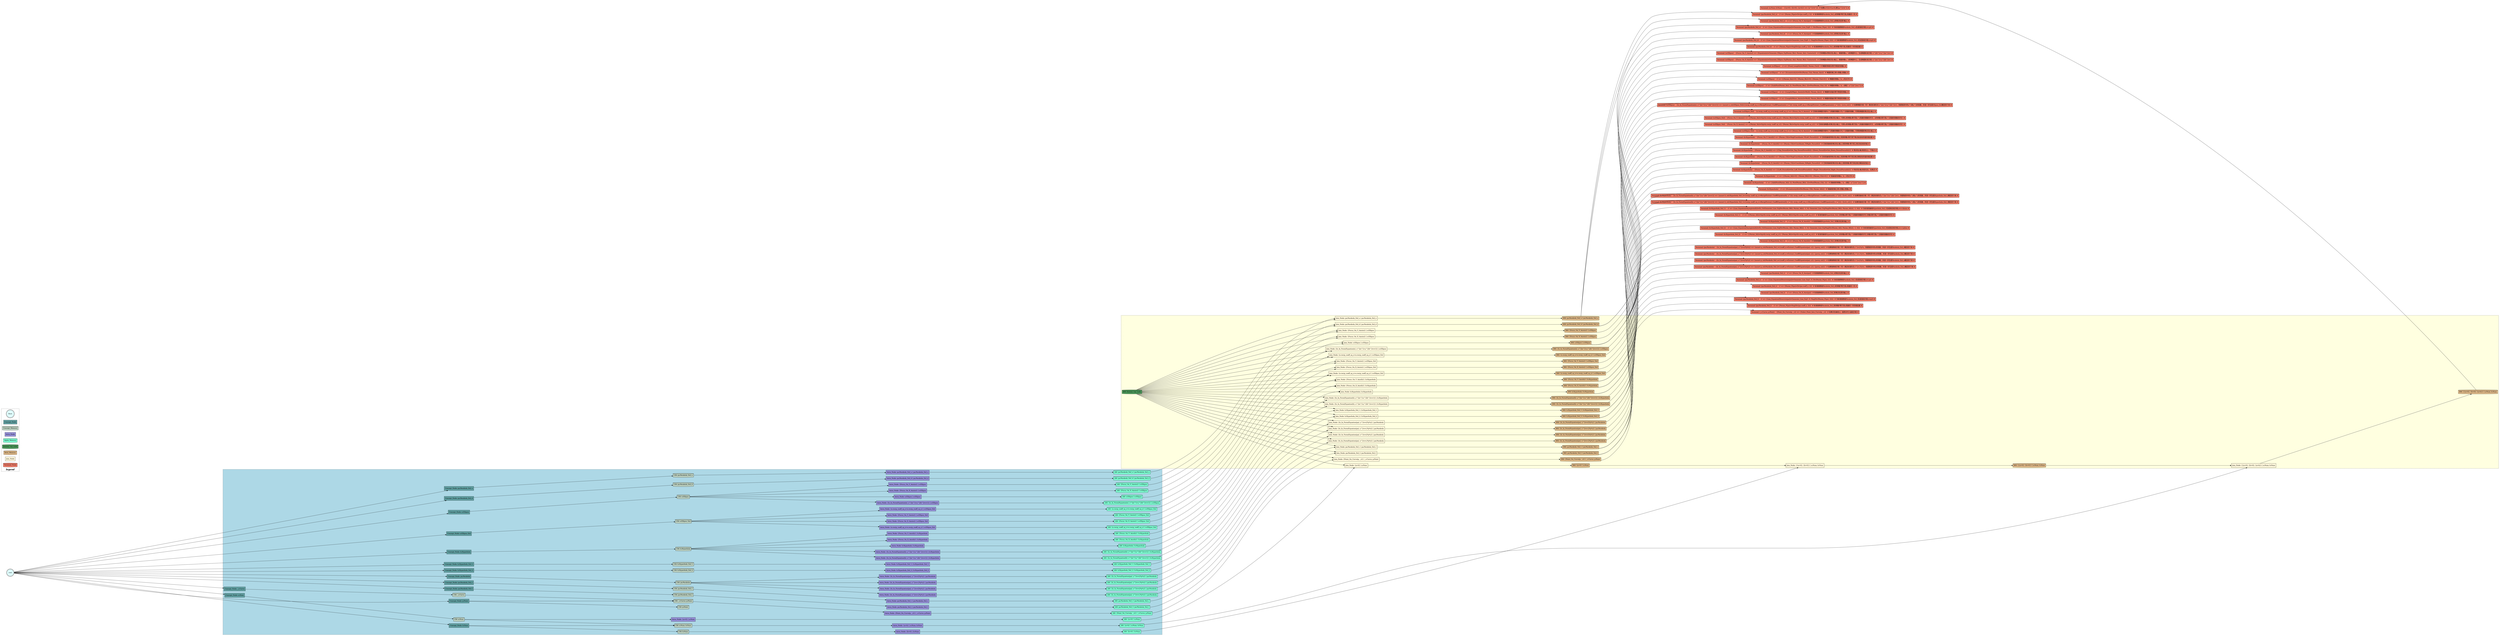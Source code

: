 digraph rete_network {
	graph [bb="0,0,18552,5518.7",
		ordering=in,
		rankdir=LR,
		ranksep="5 equally"
	];
	node [label="\N"];
	subgraph cluster_alpha_network {
		graph [bb="1654.9,8,8611.1,1464",
			bgcolor=lightblue,
			style=dashed
		];
		subgraph concept_node {
			"Concept_Node: e:Ellipse"	[fillcolor=cadetblue,
				height=0.5,
				pos="3405.9,1087",
				shape=rect,
				style=filled,
				width=2.1076];
			"Concept_Node: e:Ellipse_Std"	[fillcolor=cadetblue,
				height=0.5,
				pos="3405.9,898",
				shape=rect,
				style=filled,
				width=2.4514];
			"Concept_Node: h:Hyperbola"	[fillcolor=cadetblue,
				height=0.5,
				pos="3405.9,736",
				shape=rect,
				style=filled,
				width=2.3889];
			"Concept_Node: h:Hyperbola_Std_1"	[fillcolor=cadetblue,
				height=0.5,
				pos="3405.9,628",
				shape=rect,
				style=filled,
				width=2.9201];
			"Concept_Node: h:Hyperbola_Std_2"	[fillcolor=cadetblue,
				height=0.5,
				pos="3405.9,574",
				shape=rect,
				style=filled,
				width=2.9201];
			"Concept_Node: pa:Parabola"	[fillcolor=cadetblue,
				height=0.5,
				pos="3405.9,520",
				shape=rect,
				style=filled,
				width=2.3368];
			"Concept_Node: pa:Parabola_Std_r"	[fillcolor=cadetblue,
				height=0.5,
				pos="3405.9,466",
				shape=rect,
				style=filled,
				width=2.8368];
			"Concept_Node: pa:Parabola_Std_l"	[fillcolor=cadetblue,
				height=0.5,
				pos="3405.9,412",
				shape=rect,
				style=filled,
				width=2.8264];
			"Concept_Node: pa:Parabola_Std_u"	[fillcolor=cadetblue,
				height=0.5,
				pos="3405.9,1296",
				shape=rect,
				style=filled,
				width=2.8681];
			"Concept_Node: pa:Parabola_Std_d"	[fillcolor=cadetblue,
				height=0.5,
				pos="3405.9,1208",
				shape=rect,
				style=filled,
				width=2.8681];
			"Concept_Node: _c:Curve"	[fillcolor=cadetblue,
				height=0.5,
				pos="1739.9,411",
				shape=rect,
				style=filled,
				width=2.1389];
			"Concept_Node: p:Point"	[fillcolor=cadetblue,
				height=0.5,
				pos="3405.9,304",
				shape=rect,
				style=filled,
				width=1.9931];
			"Concept_Node: a:Num"	[fillcolor=cadetblue,
				height=0.5,
				pos="1739.9,355",
				shape=rect,
				style=filled,
				width=1.9722];
			"Concept_Node: b:Num"	[fillcolor=cadetblue,
				height=0.5,
				pos="3405.9,88",
				shape=rect,
				style=filled,
				width=1.9826];
		}
		subgraph concept_memory {
			"CM: e:Ellipse"	[fillcolor="#bbd0c0",
				height=0.5,
				pos="5071.9,1222",
				shape=cylinder,
				style=filled,
				width=1.2847];
			"CM: e:Ellipse_Std"	[fillcolor="#bbd0c0",
				height=0.5,
				pos="5071.9,1006",
				shape=cylinder,
				style=filled,
				width=1.6285];
			"CM: h:Hyperbola"	[fillcolor="#bbd0c0",
				height=0.5,
				pos="5071.9,763",
				shape=cylinder,
				style=filled,
				width=1.566];
			"CM: h:Hyperbola_Std_1"	[fillcolor="#bbd0c0",
				height=0.5,
				pos="5071.9,628",
				shape=cylinder,
				style=filled,
				width=2.0972];
			"CM: h:Hyperbola_Std_2"	[fillcolor="#bbd0c0",
				height=0.5,
				pos="5071.9,574",
				shape=cylinder,
				style=filled,
				width=2.0972];
			"CM: pa:Parabola"	[fillcolor="#bbd0c0",
				height=0.5,
				pos="5071.9,466",
				shape=cylinder,
				style=filled,
				width=1.5139];
			"CM: pa:Parabola_Std_r"	[fillcolor="#bbd0c0",
				height=0.5,
				pos="5071.9,412",
				shape=cylinder,
				style=filled,
				width=2.0139];
			"CM: pa:Parabola_Std_l"	[fillcolor="#bbd0c0",
				height=0.5,
				pos="5071.9,358",
				shape=cylinder,
				style=filled,
				width=2.0035];
			"CM: pa:Parabola_Std_u"	[fillcolor="#bbd0c0",
				height=0.5,
				pos="5071.9,1411",
				shape=cylinder,
				style=filled,
				width=2.0451];
			"CM: pa:Parabola_Std_d"	[fillcolor="#bbd0c0",
				height=0.5,
				pos="5071.9,1330",
				shape=cylinder,
				style=filled,
				width=2.0451];
			"CM: _c:Curve"	[fillcolor="#bbd0c0",
				height=0.5,
				pos="3405.9,358",
				shape=cylinder,
				style=filled,
				width=1.316];
			"CM: p:Point"	[fillcolor="#bbd0c0",
				height=0.5,
				pos="5071.9,250",
				shape=cylinder,
				style=filled,
				width=1.1701];
			"CM: _c:Curve; p:Point"	[fillcolor="#bbd0c0",
				height=0.5,
				pos="5071.9,304",
				shape=cylinder,
				style=filled,
				width=1.9618];
			"CM: a:Num"	[fillcolor="#bbd0c0",
				height=0.5,
				pos="3405.9,142",
				shape=cylinder,
				style=filled,
				width=1.1493];
			"CM: b:Num"	[fillcolor="#bbd0c0",
				height=0.5,
				pos="5071.9,88",
				shape=cylinder,
				style=filled,
				width=1.1597];
			"CM: a:Num; b:Num"	[fillcolor="#bbd0c0",
				height=0.5,
				pos="5071.9,34",
				shape=cylinder,
				style=filled,
				width=1.7847];
		}
		subgraph intra_node {
			"Intra_Node: e:Ellipse | e:Ellipse"	[fillcolor="#948ed6",
				height=0.5,
				pos="6737.9,1168",
				shape=rect,
				style=filled,
				width=2.6389];
			"Intra_Node: h:Hyperbola | h:Hyperbola"	[fillcolor="#948ed6",
				height=0.5,
				pos="6737.9,898",
				shape=rect,
				style=filled,
				width=3.2014];
			"Intra_Node: h:Hyperbola_Std_1 | h:Hyperbola_Std_1"	[fillcolor="#948ed6",
				height=0.5,
				pos="6737.9,628",
				shape=rect,
				style=filled,
				width=4.2639];
			"Intra_Node: h:Hyperbola_Std_2 | h:Hyperbola_Std_2"	[fillcolor="#948ed6",
				height=0.5,
				pos="6737.9,574",
				shape=rect,
				style=filled,
				width=4.2639];
			"Intra_Node: pa:Parabola_Std_d | pa:Parabola_Std_d"	[fillcolor="#948ed6",
				height=0.5,
				pos="6737.9,1384",
				shape=rect,
				style=filled,
				width=4.1597];
			"Intra_Node: pa:Parabola_Std_l | pa:Parabola_Std_l"	[fillcolor="#948ed6",
				height=0.5,
				pos="6737.9,250",
				shape=rect,
				style=filled,
				width=4.0764];
			"Intra_Node: pa:Parabola_Std_r | pa:Parabola_Std_r"	[fillcolor="#948ed6",
				height=0.5,
				pos="6737.9,304",
				shape=rect,
				style=filled,
				width=4.0972];
			"Intra_Node: pa:Parabola_Std_u | pa:Parabola_Std_u"	[fillcolor="#948ed6",
				height=0.5,
				pos="6737.9,1438",
				shape=rect,
				style=filled,
				width=4.1597];
			"Intra_Node: {Focus_On_X_Axis(e)} | e:Ellipse"	[fillcolor="#948ed6",
				height=0.5,
				pos="6737.9,1222",
				shape=rect,
				style=filled,
				width=3.8264];
			"Intra_Node: {Focus_On_X_Axis(e)} | e:Ellipse_Std"	[fillcolor="#948ed6",
				height=0.5,
				pos="6737.9,952",
				shape=rect,
				style=filled,
				width=4.1701];
			"Intra_Node: {Focus_On_X_Axis(h)} | h:Hyperbola"	[fillcolor="#948ed6",
				height=0.5,
				pos="6737.9,682",
				shape=rect,
				style=filled,
				width=4.1181];
			"Intra_Node: {Focus_On_Y_Axis(e)} | e:Ellipse"	[fillcolor="#948ed6",
				height=0.5,
				pos="6737.9,1276",
				shape=rect,
				style=filled,
				width=3.8264];
			"Intra_Node: {Focus_On_Y_Axis(e)} | e:Ellipse_Std"	[fillcolor="#948ed6",
				height=0.5,
				pos="6737.9,1006",
				shape=rect,
				style=filled,
				width=4.1701];
			"Intra_Node: {Focus_On_Y_Axis(h)} | h:Hyperbola"	[fillcolor="#948ed6",
				height=0.5,
				pos="6737.9,736",
				shape=rect,
				style=filled,
				width=4.1181];
			"Intra_Node: {Is_In_Form(Equation(e), x^2/a^2+y^2/b^2==1)} | e:Ellipse"	[fillcolor="#948ed6",
				height=0.5,
				pos="6737.9,1330",
				shape=rect,
				style=filled,
				width=5.8368];
			"Intra_Node: {Is_In_Form(Equation(h), x^2/a^2-y^2/b^2==1)} | h:Hyperbola"	[fillcolor="#948ed6",
				height=0.5,
				pos="6737.9,790",
				shape=rect,
				style=filled,
				width=6.0764];
			"Intra_Node: {Is_In_Form(Equation(h), y^2/a^2-x^2/b^2==1)} | h:Hyperbola"	[fillcolor="#948ed6",
				height=0.5,
				pos="6737.9,844",
				shape=rect,
				style=filled,
				width=6.0764];
			"Intra_Node: {Is_In_Form(Equation(pa), x^2==-2*p*y)} | pa:Parabola"	[fillcolor="#948ed6",
				height=0.5,
				pos="6737.9,520",
				shape=rect,
				style=filled,
				width=5.5451];
			"Intra_Node: {Is_In_Form(Equation(pa), x^2==2*p*y)} | pa:Parabola"	[fillcolor="#948ed6",
				height=0.5,
				pos="6737.9,358",
				shape=rect,
				style=filled,
				width=5.4826];
			"Intra_Node: {Is_In_Form(Equation(pa), y^2==-2*p*x)} | pa:Parabola"	[fillcolor="#948ed6",
				height=0.5,
				pos="6737.9,412",
				shape=rect,
				style=filled,
				width=5.5451];
			"Intra_Node: {Is_In_Form(Equation(pa), y^2==2*p*x)} | pa:Parabola"	[fillcolor="#948ed6",
				height=0.5,
				pos="6737.9,466",
				shape=rect,
				style=filled,
				width=5.4826];
			"Intra_Node: {Point_On_Curve(p, _c)} | _c:Curve; p:Point"	[fillcolor="#948ed6",
				height=0.5,
				pos="6737.9,196",
				shape=rect,
				style=filled,
				width=4.6181];
			"Intra_Node: {a>0} | a:Num"	[fillcolor="#948ed6",
				height=0.5,
				pos="5071.9,142",
				shape=rect,
				style=filled,
				width=2.3264];
			"Intra_Node: {a>b} | a:Num; b:Num"	[fillcolor="#948ed6",
				height=0.5,
				pos="6737.9,34",
				shape=rect,
				style=filled,
				width=2.9618];
			"Intra_Node: {b>0} | b:Num"	[fillcolor="#948ed6",
				height=0.5,
				pos="6737.9,88",
				shape=rect,
				style=filled,
				width=2.3472];
			"Intra_Node: {e.recip_coeff_sq_x<e.recip_coeff_sq_y} | e:Ellipse_Std"	[fillcolor="#948ed6",
				height=0.5,
				pos="6737.9,1060",
				shape=rect,
				style=filled,
				width=5.5035];
			"Intra_Node: {e.recip_coeff_sq_x>e.recip_coeff_sq_y} | e:Ellipse_Std"	[fillcolor="#948ed6",
				height=0.5,
				pos="6737.9,1114",
				shape=rect,
				style=filled,
				width=5.5035];
		}
		subgraph alpha_memory {
			graph [rank=same];
			"AM: e:Ellipse | e:Ellipse"	[fillcolor=aquamarine,
				height=0.5,
				pos="8403.9,1168",
				shape=cylinder,
				style=filled,
				width=2.0972];
			"AM: h:Hyperbola | h:Hyperbola"	[fillcolor=aquamarine,
				height=0.5,
				pos="8403.9,898",
				shape=cylinder,
				style=filled,
				width=2.6597];
			"AM: h:Hyperbola_Std_1 | h:Hyperbola_Std_1"	[fillcolor=aquamarine,
				height=0.5,
				pos="8403.9,628",
				shape=cylinder,
				style=filled,
				width=3.7222];
			"AM: h:Hyperbola_Std_2 | h:Hyperbola_Std_2"	[fillcolor=aquamarine,
				height=0.5,
				pos="8403.9,574",
				shape=cylinder,
				style=filled,
				width=3.7222];
			"AM: pa:Parabola_Std_d | pa:Parabola_Std_d"	[fillcolor=aquamarine,
				height=0.5,
				pos="8403.9,1384",
				shape=cylinder,
				style=filled,
				width=3.6181];
			"AM: pa:Parabola_Std_l | pa:Parabola_Std_l"	[fillcolor=aquamarine,
				height=0.5,
				pos="8403.9,250",
				shape=cylinder,
				style=filled,
				width=3.5347];
			"AM: pa:Parabola_Std_r | pa:Parabola_Std_r"	[fillcolor=aquamarine,
				height=0.5,
				pos="8403.9,304",
				shape=cylinder,
				style=filled,
				width=3.5556];
			"AM: pa:Parabola_Std_u | pa:Parabola_Std_u"	[fillcolor=aquamarine,
				height=0.5,
				pos="8403.9,1438",
				shape=cylinder,
				style=filled,
				width=3.6181];
			"AM: {Focus_On_X_Axis(e)} | e:Ellipse"	[fillcolor=aquamarine,
				height=0.5,
				pos="8403.9,1222",
				shape=cylinder,
				style=filled,
				width=3.2847];
			"AM: {Focus_On_X_Axis(e)} | e:Ellipse_Std"	[fillcolor=aquamarine,
				height=0.5,
				pos="8403.9,952",
				shape=cylinder,
				style=filled,
				width=3.6285];
			"AM: {Focus_On_X_Axis(h)} | h:Hyperbola"	[fillcolor=aquamarine,
				height=0.5,
				pos="8403.9,682",
				shape=cylinder,
				style=filled,
				width=3.5764];
			"AM: {Focus_On_Y_Axis(e)} | e:Ellipse"	[fillcolor=aquamarine,
				height=0.5,
				pos="8403.9,1276",
				shape=cylinder,
				style=filled,
				width=3.2847];
			"AM: {Focus_On_Y_Axis(e)} | e:Ellipse_Std"	[fillcolor=aquamarine,
				height=0.5,
				pos="8403.9,1006",
				shape=cylinder,
				style=filled,
				width=3.6285];
			"AM: {Focus_On_Y_Axis(h)} | h:Hyperbola"	[fillcolor=aquamarine,
				height=0.5,
				pos="8403.9,736",
				shape=cylinder,
				style=filled,
				width=3.5764];
			"AM: {Is_In_Form(Equation(e), x^2/a^2+y^2/b^2==1)} | e:Ellipse"	[fillcolor=aquamarine,
				height=0.5,
				pos="8403.9,1330",
				shape=cylinder,
				style=filled,
				width=5.2951];
			"AM: {Is_In_Form(Equation(h), x^2/a^2-y^2/b^2==1)} | h:Hyperbola"	[fillcolor=aquamarine,
				height=0.5,
				pos="8403.9,790",
				shape=cylinder,
				style=filled,
				width=5.5347];
			"AM: {Is_In_Form(Equation(h), y^2/a^2-x^2/b^2==1)} | h:Hyperbola"	[fillcolor=aquamarine,
				height=0.5,
				pos="8403.9,844",
				shape=cylinder,
				style=filled,
				width=5.5347];
			"AM: {Is_In_Form(Equation(pa), x^2==-2*p*y)} | pa:Parabola"	[fillcolor=aquamarine,
				height=0.5,
				pos="8403.9,520",
				shape=cylinder,
				style=filled,
				width=5.0035];
			"AM: {Is_In_Form(Equation(pa), x^2==2*p*y)} | pa:Parabola"	[fillcolor=aquamarine,
				height=0.5,
				pos="8403.9,358",
				shape=cylinder,
				style=filled,
				width=4.941];
			"AM: {Is_In_Form(Equation(pa), y^2==-2*p*x)} | pa:Parabola"	[fillcolor=aquamarine,
				height=0.5,
				pos="8403.9,412",
				shape=cylinder,
				style=filled,
				width=5.0035];
			"AM: {Is_In_Form(Equation(pa), y^2==2*p*x)} | pa:Parabola"	[fillcolor=aquamarine,
				height=0.5,
				pos="8403.9,466",
				shape=cylinder,
				style=filled,
				width=4.941];
			"AM: {Point_On_Curve(p, _c)} | _c:Curve; p:Point"	[fillcolor=aquamarine,
				height=0.5,
				pos="8403.9,196",
				shape=cylinder,
				style=filled,
				width=4.0764];
			"AM: {a>0} | a:Num"	[fillcolor=aquamarine,
				height=0.5,
				pos="8403.9,142",
				shape=cylinder,
				style=filled,
				width=1.7847];
			"AM: {a>b} | a:Num; b:Num"	[fillcolor=aquamarine,
				height=0.5,
				pos="8403.9,34",
				shape=cylinder,
				style=filled,
				width=2.4201];
			"AM: {b>0} | b:Num"	[fillcolor=aquamarine,
				height=0.5,
				pos="8403.9,88",
				shape=cylinder,
				style=filled,
				width=1.8056];
			"AM: {e.recip_coeff_sq_x<e.recip_coeff_sq_y} | e:Ellipse_Std"	[fillcolor=aquamarine,
				height=0.5,
				pos="8403.9,1060",
				shape=cylinder,
				style=filled,
				width=4.9618];
			"AM: {e.recip_coeff_sq_x>e.recip_coeff_sq_y} | e:Ellipse_Std"	[fillcolor=aquamarine,
				height=0.5,
				pos="8403.9,1114",
				shape=cylinder,
				style=filled,
				width=4.9618];
		}
		"Concept_Node: e:Ellipse" -> "CM: e:Ellipse"	[pos="e,5025.4,1218.3 3482.2,1093.1 3765.5,1116.1 4764.6,1197.2 5014.1,1217.4"];
		"CM: e:Ellipse" -> "Intra_Node: e:Ellipse | e:Ellipse"	[pos="e,6642.6,1171.1 5118.2,1220.5 5339.5,1213.3 6308,1181.9 6631.4,1171.4"];
		"CM: e:Ellipse" -> "Intra_Node: {Focus_On_X_Axis(e)} | e:Ellipse"	[pos="e,6599.7,1222 5118.2,1222 5330.4,1222 6229.5,1222 6588.2,1222"];
		"CM: e:Ellipse" -> "Intra_Node: {Focus_On_Y_Axis(e)} | e:Ellipse"	[pos="e,6599.7,1271.5 5118.2,1223.5 5330.4,1230.4 6229.5,1259.5 6588.2,1271.2"];
		"CM: e:Ellipse" -> "Intra_Node: {Is_In_Form(Equation(e), x^2/a^2+y^2/b^2==1)} | e:Ellipse"	[pos="e,6527.6,1316.4 5118.2,1224.9 5317.4,1237.9 6121.7,1290.1 6516.3,1315.7"];
		"Concept_Node: e:Ellipse_Std" -> "CM: e:Ellipse_Std"	[pos="e,5013.1,1002.3 3494.6,903.69 3788.8,922.79 4737.2,984.35 5001.8,1001.5"];
		"CM: e:Ellipse_Std" -> "Intra_Node: {Focus_On_X_Axis(e)} | e:Ellipse_Std"	[pos="e,6587.5,956.85 5130.6,1004.1 5360.7,996.66 6216.6,968.88 6576.2,957.21"];
		"CM: e:Ellipse_Std" -> "Intra_Node: {Focus_On_Y_Axis(e)} | e:Ellipse_Std"	[pos="e,6587.5,1006 5130.6,1006 5360.7,1006 6216.6,1006 6576.2,1006"];
		"CM: e:Ellipse_Std" -> "Intra_Node: {e.recip_coeff_sq_x<e.recip_coeff_sq_y} | e:Ellipse_Std"	[pos="e,6539.4,1053.6 5130.6,1007.9 5350.9,1015 6145.2,1040.8 6527.9,1053.2"];
		"CM: e:Ellipse_Std" -> "Intra_Node: {e.recip_coeff_sq_x>e.recip_coeff_sq_y} | e:Ellipse_Std"	[pos="e,6539.4,1101.2 5130.6,1009.7 5350.9,1024 6145.2,1075.6 6527.9,1100.4"];
		"Concept_Node: h:Hyperbola" -> "CM: h:Hyperbola"	[pos="e,5015.4,762.1 3492.3,737.39 3784.7,742.13 4742.2,757.67 5004.1,761.92"];
		"CM: h:Hyperbola" -> "Intra_Node: h:Hyperbola | h:Hyperbola"	[pos="e,6622.2,888.7 5128.7,767.53 5363.6,786.58 6274.4,860.48 6611,887.78"];
		"CM: h:Hyperbola" -> "Intra_Node: {Focus_On_X_Axis(h)} | h:Hyperbola"	[pos="e,6589.1,689.19 5128.7,760.28 5356.2,749.21 6218.3,707.24 6577.9,689.74"];
		"CM: h:Hyperbola" -> "Intra_Node: {Focus_On_Y_Axis(h)} | h:Hyperbola"	[pos="e,6589.1,738.4 5128.7,762.09 5356.2,758.4 6218.3,744.41 6577.9,738.58"];
		"CM: h:Hyperbola" -> "Intra_Node: {Is_In_Form(Equation(h), x^2/a^2-y^2/b^2==1)} | h:Hyperbola"	[pos="e,6518.8,786.46 5128.7,763.91 5342.5,767.37 6116.3,779.93 6507.3,786.28"];
		"CM: h:Hyperbola" -> "Intra_Node: {Is_In_Form(Equation(h), y^2/a^2-x^2/b^2==1)} | h:Hyperbola"	[pos="e,6518.8,833.38 5128.7,765.72 5342.5,776.12 6116.3,813.79 6507.3,832.83"];
		"Concept_Node: h:Hyperbola_Std_1" -> "CM: h:Hyperbola_Std_1"	[pos="e,4996.2,628 3511.3,628 3816.7,628 4704.5,628 4984.9,628"];
		"CM: h:Hyperbola_Std_1" -> "Intra_Node: h:Hyperbola_Std_1 | h:Hyperbola_Std_1"	[pos="e,6584.2,628 5147.6,628 5399.3,628 6219.7,628 6572.8,628"];
		"Concept_Node: h:Hyperbola_Std_2" -> "CM: h:Hyperbola_Std_2"	[pos="e,4996.2,574 3511.3,574 3816.7,574 4704.5,574 4984.9,574"];
		"CM: h:Hyperbola_Std_2" -> "Intra_Node: h:Hyperbola_Std_2 | h:Hyperbola_Std_2"	[pos="e,6584.2,574 5147.6,574 5399.3,574 6219.7,574 6572.8,574"];
		"Concept_Node: pa:Parabola" -> "CM: pa:Parabola"	[pos="e,5017.2,467.74 3490.2,517.29 3780.8,507.86 4745.4,476.56 5005.7,468.12"];
		"CM: pa:Parabola" -> "Intra_Node: {Is_In_Form(Equation(pa), x^2==-2*p*y)} | pa:Parabola"	[pos="e,6537.8,513.54 5126.8,467.75 5341.4,474.71 6141,500.66 6526.5,513.17"];
		"CM: pa:Parabola" -> "Intra_Node: {Is_In_Form(Equation(pa), x^2==2*p*y)} | pa:Parabola"	[pos="e,6540.4,370.75 5126.8,462.5 5341.8,448.54 6144.7,396.44 6529.1,371.49"];
		"CM: pa:Parabola" -> "Intra_Node: {Is_In_Form(Equation(pa), y^2==-2*p*x)} | pa:Parabola"	[pos="e,6537.8,418.46 5126.8,464.25 5341.4,457.29 6141,431.34 6526.5,418.83"];
		"CM: pa:Parabola" -> "Intra_Node: {Is_In_Form(Equation(pa), y^2==2*p*x)} | pa:Parabola"	[pos="e,6540.4,466 5126.8,466 5341.8,466 6144.7,466 6529.1,466"];
		"Concept_Node: pa:Parabola_Std_r" -> "CM: pa:Parabola_Std_r"	[pos="e,4999.1,414.33 3508.5,462.7 3812.3,452.84 4709.9,423.71 4987.9,414.69"];
		"CM: pa:Parabola_Std_r" -> "Intra_Node: pa:Parabola_Std_r | pa:Parabola_Std_r"	[pos="e,6590.1,313.53 5144.6,407.34 5394.1,391.15 6227.7,337.05 6578.8,314.26"];
		"Concept_Node: pa:Parabola_Std_l" -> "CM: pa:Parabola_Std_l"	[pos="e,4999.4,360.32 3507.8,408.72 3811.2,398.88 4710.5,369.69 4988.3,360.68"];
		"CM: pa:Parabola_Std_l" -> "Intra_Node: pa:Parabola_Std_l | pa:Parabola_Std_l"	[pos="e,6590.9,259.47 5144.4,353.36 5393.8,337.17 6229,282.97 6579.7,260.2"];
		"Concept_Node: pa:Parabola_Std_u" -> "CM: pa:Parabola_Std_u"	[pos="e,4997.8,1406 3509.4,1303.1 3813.6,1324.1 4707.4,1385.9 4986.6,1405.2"];
		"CM: pa:Parabola_Std_u" -> "Intra_Node: pa:Parabola_Std_u | pa:Parabola_Std_u"	[pos="e,6587.9,1435.6 5146,1412.2 5396.6,1416.3 6224.8,1429.7 6576.6,1435.4"];
		"Concept_Node: pa:Parabola_Std_d" -> "CM: pa:Parabola_Std_d"	[pos="e,4997.8,1324.6 3509.4,1215.5 3813.6,1237.8 4707.4,1303.4 4986.6,1323.8"];
		"CM: pa:Parabola_Std_d" -> "Intra_Node: pa:Parabola_Std_d | pa:Parabola_Std_d"	[pos="e,6587.9,1379.2 5146,1332.4 5396.6,1340.5 6224.8,1367.4 6576.6,1378.8"];
		"Concept_Node: _c:Curve" -> "CM: _c:Curve"	[pos="e,3358.4,359.48 1817.2,408.57 2101.7,399.51 3096,367.84 3347,359.84"];
		"CM: _c:Curve" -> "CM: _c:Curve; p:Point"	[pos="e,5001,306.27 3453.6,356.49 3683.2,349.03 4694.2,316.22 4989.6,306.64"];
		"Concept_Node: p:Point" -> "CM: p:Point"	[pos="e,5029.5,251.34 3478.1,301.69 3757.4,292.62 4774.5,259.62 5018.2,251.71"];
		"Concept_Node: p:Point" -> "CM: _c:Curve; p:Point"	[pos="e,5001,304 3478.1,304 3747.5,304 4703.5,304 4989.5,304"];
		"CM: _c:Curve; p:Point" -> "Intra_Node: {Point_On_Curve(p, _c)} | _c:Curve; p:Point"	[pos="e,6571.2,206.76 5142.8,299.46 5385.6,283.7 6197.5,231 6559.8,207.49"];
		"Concept_Node: a:Num" -> "CM: a:Num"	[pos="e,3364.2,147.21 1811.3,345.98 2089.8,310.34 3110.3,179.71 3352.9,148.66"];
		"CM: a:Num" -> "CM: a:Num; b:Num"	[pos="e,5007.5,38.111 3447.6,139.36 3666.8,125.13 4707.5,57.584 4996.4,38.836"];
		"CM: a:Num" -> "Intra_Node: {a>0} | a:Num"	[pos="e,4987.8,142 3447.6,142 3662.1,142 4662.6,142 4976.5,142"];
		"Concept_Node: b:Num" -> "CM: b:Num"	[pos="e,5029.8,88 3477.6,88 3756.3,88 4775.3,88 5018.5,88"];
		"Concept_Node: b:Num" -> "CM: a:Num; b:Num"	[pos="e,5007.3,36.064 3477.6,85.706 3748.4,76.917 4718.4,45.438 4996.1,36.426"];
		"CM: b:Num" -> "Intra_Node: {b>0} | b:Num"	[pos="e,6653.1,88 5114,88 5329.2,88 6327.3,88 6641.8,88"];
		"CM: a:Num; b:Num" -> "Intra_Node: {a>b} | a:Num; b:Num"	[pos="e,6630.9,34 5136.6,34 5385.4,34 6293.7,34 6619.6,34"];
		"Intra_Node: e:Ellipse | e:Ellipse" -> "AM: e:Ellipse | e:Ellipse"	[pos="e,8328.3,1168 6833.1,1168 7128.4,1168 8033.1,1168 8316.8,1168"];
		"Intra_Node: h:Hyperbola | h:Hyperbola" -> "AM: h:Hyperbola | h:Hyperbola"	[pos="e,8307.7,898 6853.6,898 7160.8,898 7999,898 8296.5,898"];
		"Intra_Node: h:Hyperbola_Std_1 | h:Hyperbola_Std_1" -> "AM: h:Hyperbola_Std_1 | h:Hyperbola_Std_1"	[pos="e,8269.5,628 6891.7,628 7211.1,628 7945.7,628 8258.1,628"];
		"Intra_Node: h:Hyperbola_Std_2 | h:Hyperbola_Std_2" -> "AM: h:Hyperbola_Std_2 | h:Hyperbola_Std_2"	[pos="e,8269.5,574 6891.7,574 7211.1,574 7945.7,574 8258.1,574"];
		"Intra_Node: pa:Parabola_Std_d | pa:Parabola_Std_d" -> "AM: pa:Parabola_Std_d | pa:Parabola_Std_d"	[pos="e,8273.2,1384 6888,1384 7206.7,1384 7950.6,1384 8261.9,1384"];
		"Intra_Node: pa:Parabola_Std_l | pa:Parabola_Std_l" -> "AM: pa:Parabola_Std_l | pa:Parabola_Std_l"	[pos="e,8276.3,250 6885.1,250 7203.2,250 7954.6,250 8265,250"];
		"Intra_Node: pa:Parabola_Std_r | pa:Parabola_Std_r" -> "AM: pa:Parabola_Std_r | pa:Parabola_Std_r"	[pos="e,8275.6,304 6885.8,304 7204.1,304 7953.7,304 8264.3,304"];
		"Intra_Node: pa:Parabola_Std_u | pa:Parabola_Std_u" -> "AM: pa:Parabola_Std_u | pa:Parabola_Std_u"	[pos="e,8273.2,1438 6888,1438 7206.7,1438 7950.6,1438 8261.9,1438"];
		"Intra_Node: {Focus_On_X_Axis(e)} | e:Ellipse" -> "AM: {Focus_On_X_Axis(e)} | e:Ellipse"	[pos="e,8285.1,1222 6876.1,1222 7191.9,1222 7966.4,1222 8273.9,1222"];
		"Intra_Node: {Focus_On_X_Axis(e)} | e:Ellipse_Std" -> "AM: {Focus_On_X_Axis(e)} | e:Ellipse_Std"	[pos="e,8272.8,952 6888.4,952 7207.1,952 7949.9,952 8261.4,952"];
		"Intra_Node: {Focus_On_X_Axis(h)} | h:Hyperbola" -> "AM: {Focus_On_X_Axis(h)} | h:Hyperbola"	[pos="e,8274.7,682 6886.5,682 7204.9,682 7952.4,682 8263.3,682"];
		"Intra_Node: {Focus_On_Y_Axis(e)} | e:Ellipse" -> "AM: {Focus_On_Y_Axis(e)} | e:Ellipse"	[pos="e,8285.1,1276 6876.1,1276 7191.9,1276 7966.4,1276 8273.9,1276"];
		"Intra_Node: {Focus_On_Y_Axis(e)} | e:Ellipse_Std" -> "AM: {Focus_On_Y_Axis(e)} | e:Ellipse_Std"	[pos="e,8272.8,1006 6888.4,1006 7207.1,1006 7949.9,1006 8261.4,1006"];
		"Intra_Node: {Focus_On_Y_Axis(h)} | h:Hyperbola" -> "AM: {Focus_On_Y_Axis(h)} | h:Hyperbola"	[pos="e,8274.7,736 6886.5,736 7204.9,736 7952.4,736 8263.3,736"];
		"Intra_Node: {Is_In_Form(Equation(e), x^2/a^2+y^2/b^2==1)} | e:Ellipse" -> "AM: {Is_In_Form(Equation(e), x^2/a^2+y^2/b^2==1)} | e:Ellipse"	[pos="e,8212.8,1330 6948.4,1330 7270.7,1330 7884.3,1330 8201.6,1330"];
		"Intra_Node: {Is_In_Form(Equation(h), x^2/a^2-y^2/b^2==1)} | h:Hyperbola" -> "AM: {Is_In_Form(Equation(h), x^2/a^2-y^2/b^2==1)} | h:Hyperbola"	[pos="e,8204.2,790 6956.8,790 7278.5,790 7876.2,790 8193.1,790"];
		"Intra_Node: {Is_In_Form(Equation(h), y^2/a^2-x^2/b^2==1)} | h:Hyperbola" -> "AM: {Is_In_Form(Equation(h), y^2/a^2-x^2/b^2==1)} | h:Hyperbola"	[pos="e,8204.2,844 6956.8,844 7278.5,844 7876.2,844 8193.1,844"];
		"Intra_Node: {Is_In_Form(Equation(pa), x^2==-2*p*y)} | pa:Parabola" -> "AM: {Is_In_Form(Equation(pa), x^2==-2*p*y)} | pa:Parabola"	[pos="e,8223.6,520 6937.9,520 7260.9,520 7895,520 8212.4,520"];
		"Intra_Node: {Is_In_Form(Equation(pa), x^2==2*p*y)} | pa:Parabola" -> "AM: {Is_In_Form(Equation(pa), x^2==2*p*y)} | pa:Parabola"	[pos="e,8225.7,358 6935.5,358 7258.4,358 7897.1,358 8214.6,358"];
		"Intra_Node: {Is_In_Form(Equation(pa), y^2==-2*p*x)} | pa:Parabola" -> "AM: {Is_In_Form(Equation(pa), y^2==-2*p*x)} | pa:Parabola"	[pos="e,8223.6,412 6937.9,412 7260.9,412 7895,412 8212.4,412"];
		"Intra_Node: {Is_In_Form(Equation(pa), y^2==2*p*x)} | pa:Parabola" -> "AM: {Is_In_Form(Equation(pa), y^2==2*p*x)} | pa:Parabola"	[pos="e,8225.7,466 6935.5,466 7258.4,466 7897.1,466 8214.6,466"];
		"Intra_Node: {Point_On_Curve(p, _c)} | _c:Curve; p:Point" -> "AM: {Point_On_Curve(p, _c)} | _c:Curve; p:Point"	[pos="e,8256.8,196 6904.5,196 7226,196 7930.4,196 8245.3,196"];
		"Intra_Node: {a>0} | a:Num" -> "AM: {a>0} | a:Num"	[pos="e,8339.3,142 5156,142 5620.2,142 7885.8,142 8328,142"];
		"Intra_Node: {a>b} | a:Num; b:Num" -> "AM: {a>b} | a:Num; b:Num"	[pos="e,8316.6,34 6844.9,34 7147.6,34 8013,34 8305.2,34"];
		"Intra_Node: {b>0} | b:Num" -> "AM: {b>0} | b:Num"	[pos="e,8338.7,88 6822.8,88 7110.3,88 8052.9,88 8327.3,88"];
		"Intra_Node: {e.recip_coeff_sq_x<e.recip_coeff_sq_y} | e:Ellipse_Std" -> "AM: {e.recip_coeff_sq_x<e.recip_coeff_sq_y} | e:Ellipse_Std"	[pos="e,8225,1060 6936.3,1060 7259.3,1060 7896.4,1060 8213.8,1060"];
		"Intra_Node: {e.recip_coeff_sq_x>e.recip_coeff_sq_y} | e:Ellipse_Std" -> "AM: {e.recip_coeff_sq_x>e.recip_coeff_sq_y} | e:Ellipse_Std"	[pos="e,8225,1114 6936.3,1114 7259.3,1114 7896.4,1114 8213.8,1114"];
	}
	subgraph cluster_beta_network {
		graph [bb="8323.4,1472,18544,2820",
			bgcolor=lightyellow,
			style=dashed
		];
		subgraph dummy_top_node {
			graph [rank=same];
		}
		subgraph beta_memory {
			"BM: dummy_top_node"	[fillcolor="#4a9759",
				height=0.5,
				pos="8403.9,2146",
				shape=cylinder,
				style=filled,
				width=2.0139];
			"BM: e:Ellipse | e:Ellipse"	[fillcolor=burlywood,
				height=0.5,
				pos="11736,2524",
				shape=cylinder,
				style=filled,
				width=2.0868];
			"BM: {Is_In_Form(Equation(e), x^2/a^2+y^2/b^2==1)} | e:Ellipse"	[fillcolor=burlywood,
				height=0.5,
				pos="11736,2686",
				shape=cylinder,
				style=filled,
				width=5.2847];
			"BM: {e.recip_coeff_sq_x>e.recip_coeff_sq_y} | e:Ellipse_Std"	[fillcolor=burlywood,
				height=0.5,
				pos="11736,2470",
				shape=cylinder,
				style=filled,
				width=4.9514];
			"BM: {e.recip_coeff_sq_x<e.recip_coeff_sq_y} | e:Ellipse_Std"	[fillcolor=burlywood,
				height=0.5,
				pos="11736,2416",
				shape=cylinder,
				style=filled,
				width=4.9514];
			"BM: {Focus_On_X_Axis(e)} | e:Ellipse_Std"	[fillcolor=burlywood,
				height=0.5,
				pos="11736,2308",
				shape=cylinder,
				style=filled,
				width=3.6181];
			"BM: {Focus_On_Y_Axis(e)} | e:Ellipse_Std"	[fillcolor=burlywood,
				height=0.5,
				pos="11736,2362",
				shape=cylinder,
				style=filled,
				width=3.6181];
			"BM: {Focus_On_X_Axis(e)} | e:Ellipse"	[fillcolor=burlywood,
				height=0.5,
				pos="11736,2578",
				shape=cylinder,
				style=filled,
				width=3.2743];
			"BM: {Focus_On_Y_Axis(e)} | e:Ellipse"	[fillcolor=burlywood,
				height=0.5,
				pos="11736,2632",
				shape=cylinder,
				style=filled,
				width=3.2743];
			"BM: h:Hyperbola | h:Hyperbola"	[fillcolor=burlywood,
				height=0.5,
				pos="11736,2254",
				shape=cylinder,
				style=filled,
				width=2.6493];
			"BM: {Is_In_Form(Equation(h), x^2/a^2-y^2/b^2==1)} | h:Hyperbola"	[fillcolor=burlywood,
				height=0.5,
				pos="11736,2146",
				shape=cylinder,
				style=filled,
				width=5.5243];
			"BM: {Is_In_Form(Equation(h), y^2/a^2-x^2/b^2==1)} | h:Hyperbola"	[fillcolor=burlywood,
				height=0.5,
				pos="11736,2200",
				shape=cylinder,
				style=filled,
				width=5.5243];
			"BM: h:Hyperbola_Std_1 | h:Hyperbola_Std_1"	[fillcolor=burlywood,
				height=0.5,
				pos="11736,1984",
				shape=cylinder,
				style=filled,
				width=3.7118];
			"BM: h:Hyperbola_Std_2 | h:Hyperbola_Std_2"	[fillcolor=burlywood,
				height=0.5,
				pos="11736,1930",
				shape=cylinder,
				style=filled,
				width=3.7118];
			"BM: {Focus_On_X_Axis(h)} | h:Hyperbola"	[fillcolor=burlywood,
				height=0.5,
				pos="11736,2038",
				shape=cylinder,
				style=filled,
				width=3.566];
			"BM: {Focus_On_Y_Axis(h)} | h:Hyperbola"	[fillcolor=burlywood,
				height=0.5,
				pos="11736,2092",
				shape=cylinder,
				style=filled,
				width=3.566];
			"BM: {Is_In_Form(Equation(pa), y^2==2*p*x)} | pa:Parabola"	[fillcolor=burlywood,
				height=0.5,
				pos="11736,1822",
				shape=cylinder,
				style=filled,
				width=4.9306];
			"BM: {Is_In_Form(Equation(pa), y^2==-2*p*x)} | pa:Parabola"	[fillcolor=burlywood,
				height=0.5,
				pos="11736,1768",
				shape=cylinder,
				style=filled,
				width=4.9931];
			"BM: {Is_In_Form(Equation(pa), x^2==2*p*y)} | pa:Parabola"	[fillcolor=burlywood,
				height=0.5,
				pos="11736,1714",
				shape=cylinder,
				style=filled,
				width=4.9306];
			"BM: {Is_In_Form(Equation(pa), x^2==-2*p*y)} | pa:Parabola"	[fillcolor=burlywood,
				height=0.5,
				pos="11736,1876",
				shape=cylinder,
				style=filled,
				width=4.9931];
			"BM: pa:Parabola_Std_r | pa:Parabola_Std_r"	[fillcolor=burlywood,
				height=0.5,
				pos="11736,1660",
				shape=cylinder,
				style=filled,
				width=3.5451];
			"BM: pa:Parabola_Std_l | pa:Parabola_Std_l"	[fillcolor=burlywood,
				height=0.5,
				pos="11736,1606",
				shape=cylinder,
				style=filled,
				width=3.5243];
			"BM: pa:Parabola_Std_u | pa:Parabola_Std_u"	[fillcolor=burlywood,
				height=0.5,
				pos="11736,2794",
				shape=cylinder,
				style=filled,
				width=3.6076];
			"BM: pa:Parabola_Std_d | pa:Parabola_Std_d"	[fillcolor=burlywood,
				height=0.5,
				pos="11736,2740",
				shape=cylinder,
				style=filled,
				width=3.6076];
			"BM: {Point_On_Curve(p, _c)} | _c:Curve; p:Point"	[fillcolor=burlywood,
				height=0.5,
				pos="11736,1552",
				shape=cylinder,
				style=filled,
				width=4.066];
			"BM: {a>0} | a:Num"	[fillcolor=burlywood,
				height=0.5,
				pos="11736,1498",
				shape=cylinder,
				style=filled,
				width=1.7743];
			"BM: {{a>0}; {b>0}} | a:Num; b:Num"	[fillcolor=burlywood,
				height=0.5,
				pos="15068,1498",
				shape=cylinder,
				style=filled,
				width=3.191];
			"BM: {{a>0}; {b>0}; {a>b}} | a:Num; b:Num"	[fillcolor=burlywood,
				height=0.5,
				pos="18400,1498",
				shape=cylinder,
				style=filled,
				width=3.7743];
		}
		subgraph join_node {
			"Join_Node: e:Ellipse | e:Ellipse"	[fillcolor=cornsilk,
				height=0.5,
				pos="10070,2524",
				shape=rect,
				style=filled,
				width=2.5972];
			"Join_Node: {Is_In_Form(Equation(e), x^2/a^2+y^2/b^2==1)} | e:Ellipse"	[fillcolor=cornsilk,
				height=0.5,
				pos="10070,2686",
				shape=rect,
				style=filled,
				width=5.7951];
			"Join_Node: {e.recip_coeff_sq_x>e.recip_coeff_sq_y} | e:Ellipse_Std"	[fillcolor=cornsilk,
				height=0.5,
				pos="10070,2470",
				shape=rect,
				style=filled,
				width=5.4618];
			"Join_Node: {e.recip_coeff_sq_x<e.recip_coeff_sq_y} | e:Ellipse_Std"	[fillcolor=cornsilk,
				height=0.5,
				pos="10070,2416",
				shape=rect,
				style=filled,
				width=5.4618];
			"Join_Node: {Focus_On_X_Axis(e)} | e:Ellipse_Std"	[fillcolor=cornsilk,
				height=0.5,
				pos="10070,2308",
				shape=rect,
				style=filled,
				width=4.1285];
			"Join_Node: {Focus_On_Y_Axis(e)} | e:Ellipse_Std"	[fillcolor=cornsilk,
				height=0.5,
				pos="10070,2362",
				shape=rect,
				style=filled,
				width=4.1285];
			"Join_Node: {Focus_On_X_Axis(e)} | e:Ellipse"	[fillcolor=cornsilk,
				height=0.5,
				pos="10070,2578",
				shape=rect,
				style=filled,
				width=3.7847];
			"Join_Node: {Focus_On_Y_Axis(e)} | e:Ellipse"	[fillcolor=cornsilk,
				height=0.5,
				pos="10070,2632",
				shape=rect,
				style=filled,
				width=3.7847];
			"Join_Node: h:Hyperbola | h:Hyperbola"	[fillcolor=cornsilk,
				height=0.5,
				pos="10070,2254",
				shape=rect,
				style=filled,
				width=3.1597];
			"Join_Node: {Is_In_Form(Equation(h), x^2/a^2-y^2/b^2==1)} | h:Hyperbola"	[fillcolor=cornsilk,
				height=0.5,
				pos="10070,2146",
				shape=rect,
				style=filled,
				width=6.0347];
			"Join_Node: {Is_In_Form(Equation(h), y^2/a^2-x^2/b^2==1)} | h:Hyperbola"	[fillcolor=cornsilk,
				height=0.5,
				pos="10070,2200",
				shape=rect,
				style=filled,
				width=6.0347];
			"Join_Node: h:Hyperbola_Std_1 | h:Hyperbola_Std_1"	[fillcolor=cornsilk,
				height=0.5,
				pos="10070,1984",
				shape=rect,
				style=filled,
				width=4.2222];
			"Join_Node: h:Hyperbola_Std_2 | h:Hyperbola_Std_2"	[fillcolor=cornsilk,
				height=0.5,
				pos="10070,1930",
				shape=rect,
				style=filled,
				width=4.2222];
			"Join_Node: {Focus_On_X_Axis(h)} | h:Hyperbola"	[fillcolor=cornsilk,
				height=0.5,
				pos="10070,2038",
				shape=rect,
				style=filled,
				width=4.0764];
			"Join_Node: {Focus_On_Y_Axis(h)} | h:Hyperbola"	[fillcolor=cornsilk,
				height=0.5,
				pos="10070,2092",
				shape=rect,
				style=filled,
				width=4.0764];
			"Join_Node: {Is_In_Form(Equation(pa), y^2==2*p*x)} | pa:Parabola"	[fillcolor=cornsilk,
				height=0.5,
				pos="10070,1822",
				shape=rect,
				style=filled,
				width=5.441];
			"Join_Node: {Is_In_Form(Equation(pa), y^2==-2*p*x)} | pa:Parabola"	[fillcolor=cornsilk,
				height=0.5,
				pos="10070,1768",
				shape=rect,
				style=filled,
				width=5.5035];
			"Join_Node: {Is_In_Form(Equation(pa), x^2==2*p*y)} | pa:Parabola"	[fillcolor=cornsilk,
				height=0.5,
				pos="10070,1714",
				shape=rect,
				style=filled,
				width=5.441];
			"Join_Node: {Is_In_Form(Equation(pa), x^2==-2*p*y)} | pa:Parabola"	[fillcolor=cornsilk,
				height=0.5,
				pos="10070,1876",
				shape=rect,
				style=filled,
				width=5.5035];
			"Join_Node: pa:Parabola_Std_r | pa:Parabola_Std_r"	[fillcolor=cornsilk,
				height=0.5,
				pos="10070,1660",
				shape=rect,
				style=filled,
				width=4.0556];
			"Join_Node: pa:Parabola_Std_l | pa:Parabola_Std_l"	[fillcolor=cornsilk,
				height=0.5,
				pos="10070,1606",
				shape=rect,
				style=filled,
				width=4.0347];
			"Join_Node: pa:Parabola_Std_u | pa:Parabola_Std_u"	[fillcolor=cornsilk,
				height=0.5,
				pos="10070,2794",
				shape=rect,
				style=filled,
				width=4.1181];
			"Join_Node: pa:Parabola_Std_d | pa:Parabola_Std_d"	[fillcolor=cornsilk,
				height=0.5,
				pos="10070,2740",
				shape=rect,
				style=filled,
				width=4.1181];
			"Join_Node: {Point_On_Curve(p, _c)} | _c:Curve; p:Point"	[fillcolor=cornsilk,
				height=0.5,
				pos="10070,1552",
				shape=rect,
				style=filled,
				width=4.5764];
			"Join_Node: {a>0} | a:Num"	[fillcolor=cornsilk,
				height=0.5,
				pos="10070,1498",
				shape=rect,
				style=filled,
				width=2.2847];
			"Join_Node: {{a>0}; {b>0}} | a:Num; b:Num"	[fillcolor=cornsilk,
				height=0.5,
				pos="13402,1498",
				shape=rect,
				style=filled,
				width=3.7014];
			"Join_Node: {{a>0}; {b>0}; {a>b}} | a:Num; b:Num"	[fillcolor=cornsilk,
				height=0.5,
				pos="16734,1498",
				shape=rect,
				style=filled,
				width=4.2847];
		}
		"Join_Node: e:Ellipse | e:Ellipse" -> "BM: e:Ellipse | e:Ellipse"	[pos="e,11661,2524 10164,2524 10457,2524 11365,2524 11649,2524"];
		"BM: dummy_top_node" -> "Join_Node: e:Ellipse | e:Ellipse"	[pos="e,9975.9,2514.7 8466.1,2163.5 8664.6,2219.7 9309.2,2397.5 9852.6,2497 9888.9,2503.6 9928.9,2509.1 9964.5,2513.4"];
		"BM: dummy_top_node" -> "Join_Node: {Is_In_Form(Equation(e), x^2/a^2+y^2/b^2==1)} | e:Ellipse"	[pos="e,9894.2,2667.5 8445.9,2164.3 8615.4,2238.9 9278.5,2523.1 9852.6,2659 9862.5,2661.3 9872.7,2663.5 9883,2665.4"];
		"BM: dummy_top_node" -> "Join_Node: {e.recip_coeff_sq_x>e.recip_coeff_sq_y} | e:Ellipse_Std"	[pos="e,9909.5,2451.5 8476.8,2162.8 8687.4,2211.7 9321,2355.4 9852.6,2443 9867.4,2445.4 9882.8,2447.8 9898.3,2450"];
		"BM: dummy_top_node" -> "Join_Node: {e.recip_coeff_sq_x<e.recip_coeff_sq_y} | e:Ellipse_Std"	[pos="e,9914.3,2397.5 8476.6,2159.1 8687.3,2197.5 9322.7,2311.5 9852.6,2389 9869,2391.4 9886,2393.8 9903.1,2396"];
		"BM: dummy_top_node" -> "Join_Node: {Focus_On_X_Axis(e)} | e:Ellipse_Std"	[pos="e,9920.8,2293.6 8476.6,2153 8725.8,2177.2 9557.6,2258.2 9909.5,2292.5"];
		"BM: dummy_top_node" -> "Join_Node: {Focus_On_Y_Axis(e)} | e:Ellipse_Std"	[pos="e,9920.8,2343.6 8476.8,2155.5 8687.9,2183.5 9324.3,2267.5 9852.6,2335 9871.1,2337.4 9890.4,2339.8 9909.6,2342.2"];
		"BM: dummy_top_node" -> "Join_Node: {Focus_On_X_Axis(e)} | e:Ellipse"	[pos="e,9933.4,2564.2 8457.4,2163.8 8644.7,2226.5 9298,2439.4 9852.6,2551 9874.9,2555.5 9898.7,2559.4 9922,2562.7"];
		"BM: dummy_top_node" -> "Join_Node: {Focus_On_Y_Axis(e)} | e:Ellipse"	[pos="e,9933.3,2618.9 8451.2,2164.1 8629.3,2233.1 9288.2,2481.4 9852.6,2605 9874.9,2609.9 9898.6,2613.9 9921.9,2617.3"];
		"BM: dummy_top_node" -> "Join_Node: h:Hyperbola | h:Hyperbola"	[pos="e,9955.9,2246.7 8476.6,2150.7 8734.5,2167.4 9616.3,2224.6 9944.5,2245.9"];
		"BM: dummy_top_node" -> "Join_Node: {Is_In_Form(Equation(h), x^2/a^2-y^2/b^2==1)} | h:Hyperbola"	[pos="e,9852.4,2146 8476.6,2146 8710.8,2146 9459.6,2146 9841,2146"];
		"BM: dummy_top_node" -> "Join_Node: {Is_In_Form(Equation(h), y^2/a^2-x^2/b^2==1)} | h:Hyperbola"	[pos="e,9852.4,2193 8476.6,2148.3 8710.8,2155.9 9459.6,2180.2 9841,2192.6"];
		"BM: dummy_top_node" -> "Join_Node: h:Hyperbola_Std_1 | h:Hyperbola_Std_1"	[pos="e,9917.6,1998.7 8476.6,2139 8725.1,2114.8 9552.5,2034.3 9906.2,1999.8"];
		"BM: dummy_top_node" -> "Join_Node: h:Hyperbola_Std_2 | h:Hyperbola_Std_2"	[pos="e,9920,1948.5 8476.8,2136.5 8687.9,2108.5 9324.3,2024.5 9852.6,1957 9870.7,1954.7 9889.7,1952.3 9908.6,1949.9"];
		"BM: dummy_top_node" -> "Join_Node: {Focus_On_X_Axis(h)} | h:Hyperbola"	[pos="e,9922.7,2047.5 8476.6,2141.3 8726.3,2125.1 9560.7,2071 9911.4,2048.2"];
		"BM: dummy_top_node" -> "Join_Node: {Focus_On_Y_Axis(h)} | h:Hyperbola"	[pos="e,9922.7,2096.7 8476.6,2143.7 8726.3,2135.6 9560.7,2108.5 9911.4,2097.1"];
		"BM: dummy_top_node" -> "Join_Node: {Is_In_Form(Equation(pa), y^2==2*p*x)} | pa:Parabola"	[pos="e,9909.5,1840.5 8476.8,2129.2 8687.4,2080.3 9321,1936.6 9852.6,1849 9867.4,1846.6 9882.8,1844.2 9898.3,1842"];
		"BM: dummy_top_node" -> "Join_Node: {Is_In_Form(Equation(pa), y^2==-2*p*x)} | pa:Parabola"	[pos="e,9905,1786.5 8469.6,2127.5 8672.1,2070.3 9312.3,1893.9 9852.6,1795 9866,1792.6 9879.9,1790.3 9893.8,1788.1"];
		"BM: dummy_top_node" -> "Join_Node: {Is_In_Form(Equation(pa), x^2==2*p*y)} | pa:Parabola"	[pos="e,9900.8,1732.5 8457.4,2128.2 8644.7,2065.5 9298,1852.6 9852.6,1741 9864.7,1738.6 9877.1,1736.3 9889.7,1734.3"];
		"BM: dummy_top_node" -> "Join_Node: {Is_In_Form(Equation(pa), x^2==-2*p*y)} | pa:Parabola"	[pos="e,9914.3,1894.5 8476.6,2132.9 8687.3,2094.5 9322.7,1980.5 9852.6,1903 9869,1900.6 9886,1898.2 9903.1,1896"];
		"BM: dummy_top_node" -> "Join_Node: pa:Parabola_Std_r | pa:Parabola_Std_r"	[pos="e,9923.4,1674.5 8452.1,2127.5 8631.6,2058.1 9289.2,1810.4 9852.6,1687 9871.8,1682.8 9892.1,1679.2 9912.3,1676.1"];
		"BM: dummy_top_node" -> "Join_Node: pa:Parabola_Std_l | pa:Parabola_Std_l"	[pos="e,9924.2,1619.7 8446.2,2127.6 8616.1,2052.7 9278.8,1768.8 9852.6,1633 9872,1628.4 9892.5,1624.6 9912.8,1621.4"];
		"BM: dummy_top_node" -> "Join_Node: pa:Parabola_Std_u | pa:Parabola_Std_u"	[pos="e,9921.2,2781.2 8438.1,2164.5 8592.7,2249.5 9259.7,2606.3 9852.6,2767 9871,2772 9890.6,2776.1 9910.1,2779.4"];
		"BM: dummy_top_node" -> "Join_Node: pa:Parabola_Std_d | pa:Parabola_Std_d"	[pos="e,9921.4,2726.6 8441.8,2164.4 8603.7,2244.6 9269.2,2564.8 9852.6,2713 9871.1,2717.7 9890.7,2721.6 9910.2,2724.8"];
		"BM: dummy_top_node" -> "Join_Node: {Point_On_Curve(p, _c)} | _c:Curve; p:Point"	[pos="e,9904.8,1568.1 8441.8,2127.6 8603.7,2047.4 9269.2,1727.2 9852.6,1579 9865.9,1575.6 9879.7,1572.7 9893.6,1570.1"];
		"BM: dummy_top_node" -> "Join_Node: {a>0} | a:Num"	[pos="e,9987.2,1502.8 8438.1,2127.5 8592.7,2042.5 9259.7,1685.7 9852.6,1525 9892.3,1514.2 9937.3,1507.7 9976,1503.8"];
		"Join_Node: {Is_In_Form(Equation(e), x^2/a^2+y^2/b^2==1)} | e:Ellipse" -> "BM: {Is_In_Form(Equation(e), x^2/a^2+y^2/b^2==1)} | e:Ellipse"	[pos="e,11545,2686 10279,2686 10601,2686 11216,2686 11534,2686"];
		"Join_Node: {e.recip_coeff_sq_x>e.recip_coeff_sq_y} | e:Ellipse_Std" -> "BM: {e.recip_coeff_sq_x>e.recip_coeff_sq_y} | e:Ellipse_Std"	[pos="e,11557,2470 10267,2470 10589,2470 11228,2470 11546,2470"];
		"Join_Node: {e.recip_coeff_sq_x<e.recip_coeff_sq_y} | e:Ellipse_Std" -> "BM: {e.recip_coeff_sq_x<e.recip_coeff_sq_y} | e:Ellipse_Std"	[pos="e,11557,2416 10267,2416 10589,2416 11228,2416 11546,2416"];
		"Join_Node: {Focus_On_X_Axis(e)} | e:Ellipse_Std" -> "BM: {Focus_On_X_Axis(e)} | e:Ellipse_Std"	[pos="e,11605,2308 10219,2308 10537,2308 11282,2308 11594,2308"];
		"Join_Node: {Focus_On_Y_Axis(e)} | e:Ellipse_Std" -> "BM: {Focus_On_Y_Axis(e)} | e:Ellipse_Std"	[pos="e,11605,2362 10219,2362 10537,2362 11282,2362 11594,2362"];
		"Join_Node: {Focus_On_X_Axis(e)} | e:Ellipse" -> "BM: {Focus_On_X_Axis(e)} | e:Ellipse"	[pos="e,11618,2578 10206,2578 10521,2578 11299,2578 11606,2578"];
		"Join_Node: {Focus_On_Y_Axis(e)} | e:Ellipse" -> "BM: {Focus_On_Y_Axis(e)} | e:Ellipse"	[pos="e,11618,2632 10206,2632 10521,2632 11299,2632 11606,2632"];
		"Join_Node: h:Hyperbola | h:Hyperbola" -> "BM: h:Hyperbola | h:Hyperbola"	[pos="e,11640,2254 10184,2254 10490,2254 11331,2254 11629,2254"];
		"Join_Node: {Is_In_Form(Equation(h), x^2/a^2-y^2/b^2==1)} | h:Hyperbola" -> "BM: {Is_In_Form(Equation(h), x^2/a^2-y^2/b^2==1)} | h:Hyperbola"	[pos="e,11537,2146 10288,2146 10609,2146 11208,2146 11525,2146"];
		"Join_Node: {Is_In_Form(Equation(h), y^2/a^2-x^2/b^2==1)} | h:Hyperbola" -> "BM: {Is_In_Form(Equation(h), y^2/a^2-x^2/b^2==1)} | h:Hyperbola"	[pos="e,11537,2200 10288,2200 10609,2200 11208,2200 11525,2200"];
		"Join_Node: h:Hyperbola_Std_1 | h:Hyperbola_Std_1" -> "BM: h:Hyperbola_Std_1 | h:Hyperbola_Std_1"	[pos="e,11602,1984 10222,1984 10541,1984 11278,1984 11591,1984"];
		"Join_Node: h:Hyperbola_Std_2 | h:Hyperbola_Std_2" -> "BM: h:Hyperbola_Std_2 | h:Hyperbola_Std_2"	[pos="e,11602,1930 10222,1930 10541,1930 11278,1930 11591,1930"];
		"Join_Node: {Focus_On_X_Axis(h)} | h:Hyperbola" -> "BM: {Focus_On_X_Axis(h)} | h:Hyperbola"	[pos="e,11607,2038 10217,2038 10535,2038 11285,2038 11596,2038"];
		"Join_Node: {Focus_On_Y_Axis(h)} | h:Hyperbola" -> "BM: {Focus_On_Y_Axis(h)} | h:Hyperbola"	[pos="e,11607,2092 10217,2092 10535,2092 11285,2092 11596,2092"];
		"Join_Node: {Is_In_Form(Equation(pa), y^2==2*p*x)} | pa:Parabola" -> "BM: {Is_In_Form(Equation(pa), y^2==2*p*x)} | pa:Parabola"	[pos="e,11558,1822 10266,1822 10589,1822 11229,1822 11547,1822"];
		"Join_Node: {Is_In_Form(Equation(pa), y^2==-2*p*x)} | pa:Parabola" -> "BM: {Is_In_Form(Equation(pa), y^2==-2*p*x)} | pa:Parabola"	[pos="e,11556,1768 10268,1768 10591,1768 11227,1768 11545,1768"];
		"Join_Node: {Is_In_Form(Equation(pa), x^2==2*p*y)} | pa:Parabola" -> "BM: {Is_In_Form(Equation(pa), x^2==2*p*y)} | pa:Parabola"	[pos="e,11558,1714 10266,1714 10589,1714 11229,1714 11547,1714"];
		"Join_Node: {Is_In_Form(Equation(pa), x^2==-2*p*y)} | pa:Parabola" -> "BM: {Is_In_Form(Equation(pa), x^2==-2*p*y)} | pa:Parabola"	[pos="e,11556,1876 10268,1876 10591,1876 11227,1876 11545,1876"];
		"Join_Node: pa:Parabola_Std_r | pa:Parabola_Std_r" -> "BM: pa:Parabola_Std_r | pa:Parabola_Std_r"	[pos="e,11608,1660 10216,1660 10534,1660 11286,1660 11597,1660"];
		"Join_Node: pa:Parabola_Std_l | pa:Parabola_Std_l" -> "BM: pa:Parabola_Std_l | pa:Parabola_Std_l"	[pos="e,11609,1606 10215,1606 10532,1606 11286,1606 11597,1606"];
		"Join_Node: pa:Parabola_Std_u | pa:Parabola_Std_u" -> "BM: pa:Parabola_Std_u | pa:Parabola_Std_u"	[pos="e,11606,2794 10219,2794 10537,2794 11283,2794 11594,2794"];
		"Join_Node: pa:Parabola_Std_d | pa:Parabola_Std_d" -> "BM: pa:Parabola_Std_d | pa:Parabola_Std_d"	[pos="e,11606,2740 10219,2740 10537,2740 11283,2740 11594,2740"];
		"Join_Node: {Point_On_Curve(p, _c)} | _c:Curve; p:Point" -> "BM: {Point_On_Curve(p, _c)} | _c:Curve; p:Point"	[pos="e,11589,1552 10235,1552 10556,1552 11262,1552 11578,1552"];
		"Join_Node: {a>0} | a:Num" -> "BM: {a>0} | a:Num"	[pos="e,11672,1498 10153,1498 10438,1498 11387,1498 11660,1498"];
		"BM: {a>0} | a:Num" -> "Join_Node: {{a>0}; {b>0}} | a:Num; b:Num"	[pos="e,13268,1498 11800,1498 12042,1498 12911,1498 13257,1498"];
		"Join_Node: {{a>0}; {b>0}} | a:Num; b:Num" -> "BM: {{a>0}; {b>0}} | a:Num; b:Num"	[pos="e,14953,1498 13536,1498 13850,1498 14635,1498 14942,1498"];
		"BM: {{a>0}; {b>0}} | a:Num; b:Num" -> "Join_Node: {{a>0}; {b>0}; {a>b}} | a:Num; b:Num"	[pos="e,16579,1498 15183,1498 15472,1498 16231,1498 16568,1498"];
		"Join_Node: {{a>0}; {b>0}; {a>b}} | a:Num; b:Num" -> "BM: {{a>0}; {b>0}; {a>b}} | a:Num; b:Num"	[pos="e,18264,1498 16888,1498 17208,1498 17939,1498 18252,1498"];
	}
	subgraph root {
		root	[fillcolor=lightcyan,
			height=0.82669,
			pos="73.875,554",
			shape=doublecircle,
			style=filled,
			width=0.82669];
	}
	subgraph terminal_node {
		graph [rank=same];
		"Terminal: (e:Ellipse)    ∅ => {{Param_A(e)>0}; {Param_B(e)>0}; {Param_C(e)>0}}  # 椭圆的参数a、b、c均大于0 #"	[fillcolor="#ee7b67",
			height=0.5395,
			pos="13402,4842",
			shape=cylinder,
			style=filled,
			width=9.5556];
		"Terminal: (e:Ellipse)    ∅ => {Sub(Pow(Param_A(e), 2), Pow(Param_B(e), 2))=Pow(Param_C(e), 2)}  # 椭圆的参数a、b、c满足：a^\
2-b^2=c^2 #"	[fillcolor="#ee7b67",
			height=0.5395,
			pos="13402,4785",
			shape=cylinder,
			style=filled,
			width=11.67];
		"Terminal: (e:Ellipse)    ∅ => {Length(Major_Axis(e))=Mul(2, Param_A(e))}  # 椭圆的长轴长等于两倍的参数a #"	[fillcolor="#ee7b67",
			height=0.5395,
			pos="13402,4728",
			shape=cylinder,
			style=filled,
			width=9.191];
		"Terminal: (e:Ellipse)    ∅ => {Length(Minor_Axis(e))=Mul(2, Param_B(e))}  # 椭圆的短轴长等于两倍的参数b #"	[fillcolor="#ee7b67",
			height=0.5395,
			pos="13402,4671",
			shape=cylinder,
			style=filled,
			width=9.2014];
		"Terminal: (e:Ellipse)    ∅ => {Focal_Length(e)=Mul(2, Param_C(e))}  # 椭圆的焦距长等于两倍的参数c #"	[fillcolor="#ee7b67",
			height=0.5395,
			pos="13402,4956",
			shape=cylinder,
			style=filled,
			width=8.6493];
		"Terminal: (e:Ellipse)    ∅ => {Eccentricity(e)=Div(Param_C(e), Param_A(e))}  # 椭圆的离心率=参数c/参数a #"	[fillcolor="#ee7b67",
			height=0.5395,
			pos="13402,4899",
			shape=cylinder,
			style=filled,
			width=8.9618];
		"Terminal: (h:Hyperbola)    ∅ => {{Param_A(h)>0}; {Param_B(h)>0}; {Param_C(h)>0}}  # 双曲线的参数a、b、c均大于0 #"	[fillcolor="#ee7b67",
			height=0.5395,
			pos="13402,4386",
			shape=cylinder,
			style=filled,
			width=10.066];
		"Terminal: (h:Hyperbola)    ∅ => {Add(Pow(Param_A(h), 2), Pow(Param_B(h), 2))=Pow(Param_C(h), 2)}  # 双曲线的参数a、b、c满足：a^\
2+b^2=c^2 #"	[fillcolor="#ee7b67",
			height=0.5395,
			pos="13402,4329",
			shape=cylinder,
			style=filled,
			width=12.264];
		"Terminal: (h:Hyperbola)    ∅ => {Eccentricity(h)=Div(Param_C(h), Param_A(h))}  # 双曲线的离心率=参数c/参数a #"	[fillcolor="#ee7b67",
			height=0.5395,
			pos="13402,4272",
			shape=cylinder,
			style=filled,
			width=9.4722];
		"Terminal: (h:Hyperbola_Std_1)    ∅ => {{Param_A(h)=Sqrt(h.recip_coeff_sq_x)}; {Param_B(h)=Sqrt(h.recip_coeff_sq_y)}}  # 标准双曲线Hyperbola_\
Std_1的参数a等于其x^2系数的倒数的开方,参数b等于其y^2系数的倒数的开方 #"	[fillcolor="#ee7b67",
			height=0.5395,
			pos="13402,3702",
			shape=cylinder,
			style=filled,
			width=18.67];
		"Terminal: (h:Hyperbola_Std_1)    ∅ => {Focus_On_X_Axis(h)}  # 标准双曲线Hyperbola_Std_1的焦点在其X轴上 #"	[fillcolor="#ee7b67",
			height=0.5395,
			pos="13402,3645",
			shape=cylinder,
			style=filled,
			width=9.3785];
		"Terminal: (h:Hyperbola_Std_1)    ∅ => {Line_Equation(Asymptote(h))=Ex_Or(Generate_Line_Eq(Div(Param_B(h), Param_A(h)), -1, 0), \
Generate_Line_Eq(Neg(Div(Param_B(h), Param_A(h))), -1, 0))}  # 为标准双曲线Hyperbola_Std_1生成渐近线方程:y=+-(b/a)x #"	[fillcolor="#ee7b67",
			height=0.5395,
			pos="13402,3759",
			shape=cylinder,
			style=filled,
			width=20.983];
		"Terminal: (h:Hyperbola_Std_2)    ∅ => {{Param_A(h)=Sqrt(h.recip_coeff_sq_y)}; {Param_B(h)=Sqrt(h.recip_coeff_sq_x)}}  # 标准双曲线Hyperbola_\
Std_2的参数a等于其y^2系数的倒数的开方,参数b等于其x^2系数的倒数的开方 #"	[fillcolor="#ee7b67",
			height=0.5395,
			pos="13402,3531",
			shape=cylinder,
			style=filled,
			width=18.67];
		"Terminal: (h:Hyperbola_Std_2)    ∅ => {Focus_On_X_Axis(h)}  # 标准双曲线Hyperbola_Std_2的焦点在其Y轴上 #"	[fillcolor="#ee7b67",
			height=0.5395,
			pos="13402,3474",
			shape=cylinder,
			style=filled,
			width=9.3785];
		"Terminal: (h:Hyperbola_Std_2)    ∅ => {Line_Equation(Asymptote(h))=Ex_Or(Generate_Line_Eq(Div(Param_A(h), Param_B(h)), -1, 0), \
Generate_Line_Eq(Neg(Div(Param_A(h), Param_B(h))), -1, 0))}  # 为标准双曲线Hyperbola_Std_2生成渐近线方程:y=+-(a/b)x #"	[fillcolor="#ee7b67",
			height=0.5395,
			pos="13402,3588",
			shape=cylinder,
			style=filled,
			width=20.983];
		"Terminal: (pa:Parabola_Std_d)    ∅ => {Param_P(pa)=Neg(Div(pa.coeff_y, 2))}  # 标准抛物线Parabola_Std_d的参数P等于其y系数的一半的相反数 #"	[fillcolor="#ee7b67",
			height=0.5395,
			pos="13402,5184",
			shape=cylinder,
			style=filled,
			width=12.108];
		"Terminal: (pa:Parabola_Std_d)    ∅ => {Focus_On_Y_Axis(pa)}  # 标准抛物线Parabola_Std_d的焦点在其Y轴上 #"	[fillcolor="#ee7b67",
			height=0.5395,
			pos="13402,5298",
			shape=cylinder,
			style=filled,
			width=9.2743];
		"Terminal: (pa:Parabola_Std_d)    ∅ => {Line_Equation(Directrix(pa))=Generate_Line_Eq(0, 1, Neg(Div(Param_P(pa), 2)))}  # 为标准抛物线Parabola_\
Std_d生成准线方程:y=p/2 #"	[fillcolor="#ee7b67",
			height=0.5395,
			pos="13402,5241",
			shape=cylinder,
			style=filled,
			width=14.191];
		"Terminal: (pa:Parabola_Std_l)    ∅ => {Param_P(pa)=Neg(Div(pa.coeff_x, 2))}  # 标准抛物线Parabola_Std_l的参数P等于其x系数的一半的相反数 #"	[fillcolor="#ee7b67",
			height=0.5395,
			pos="13402,2904",
			shape=cylinder,
			style=filled,
			width=12.035];
		"Terminal: (pa:Parabola_Std_l)    ∅ => {Focus_On_X_Axis(pa)}  # 标准抛物线Parabola_Std_l的焦点在其X轴上 #"	[fillcolor="#ee7b67",
			height=0.5395,
			pos="13402,3018",
			shape=cylinder,
			style=filled,
			width=9.191];
		"Terminal: (pa:Parabola_Std_l)    ∅ => {Line_Equation(Directrix(pa))=Generate_Line_Eq(1, 0, Neg(Div(Param_P(pa), 2)))}  # 为标准抛物线Parabola_\
Std_l生成准线方程:x=p/2 #"	[fillcolor="#ee7b67",
			height=0.5395,
			pos="13402,2961",
			shape=cylinder,
			style=filled,
			width=14.108];
		"Terminal: (pa:Parabola_Std_r)    ∅ => {Param_P(pa)=Div(pa.coeff_x, 2)}  # 标准抛物线Parabola_Std_r的参数P等于其x系数的一半 #"	[fillcolor="#ee7b67",
			height=0.5395,
			pos="13402,3075",
			shape=cylinder,
			style=filled,
			width=10.826];
		"Terminal: (pa:Parabola_Std_r)    ∅ => {Focus_On_X_Axis(pa)}  # 标准抛物线Parabola_Std_r的焦点在其X轴上 #"	[fillcolor="#ee7b67",
			height=0.5395,
			pos="13402,3189",
			shape=cylinder,
			style=filled,
			width=9.2118];
		"Terminal: (pa:Parabola_Std_r)    ∅ => {Line_Equation(Directrix(pa))=Generate_Line_Eq(1, 0, Div(Param_P(pa), 2))}  # 为标准抛物线Parabola_\
Std_r生成准线方程:x=-p/2 #"	[fillcolor="#ee7b67",
			height=0.5395,
			pos="13402,3132",
			shape=cylinder,
			style=filled,
			width=13.753];
		"Terminal: (pa:Parabola_Std_u)    ∅ => {Param_P(pa)=Div(pa.coeff_y, 2)}  # 标准抛物线Parabola_Std_u的参数P等于其y系数的一半 #"	[fillcolor="#ee7b67",
			height=0.5395,
			pos="13402,5469",
			shape=cylinder,
			style=filled,
			width=10.878];
		"Terminal: (pa:Parabola_Std_u)    ∅ => {Focus_On_Y_Axis(pa)}  # 标准抛物线Parabola_Std_u的焦点在其Y轴上 #"	[fillcolor="#ee7b67",
			height=0.5395,
			pos="13402,5412",
			shape=cylinder,
			style=filled,
			width=9.2743];
		"Terminal: (pa:Parabola_Std_u)    ∅ => {Line_Equation(Directrix(pa))=Generate_Line_Eq(0, 1, Div(Param_P(pa), 2))}  # 为标准抛物线Parabola_\
Std_u生成准线方程:y=-p/2 #"	[fillcolor="#ee7b67",
			height=0.5395,
			pos="13402,5355",
			shape=cylinder,
			style=filled,
			width=13.816];
		"Terminal: (e:Ellipse)    {Focus_On_X_Axis(e)} => {Equation(e)=Generate_Ellipse_Eq(Param_A(e), Param_B(e), Center(e))}  # 已知椭圆e的焦点在x轴上，根据参数a、b和椭圆中心，生成椭圆标准方程: \
x^2/a^2+y^2/b^2=1 #"	[fillcolor="#ee7b67",
			height=0.5395,
			pos="13402,5013",
			shape=cylinder,
			style=filled,
			width=18.191];
		"Terminal: (e:Ellipse_Std)    {Focus_On_X_Axis(e)} => {{Param_A(e)=Sqrt(e.recip_coeff_sq_x)}; {Param_B(e)=Sqrt(e.recip_coeff_sq_y)}}  # \
已知标准椭圆e的焦点在x轴上，可得:e的参数a等于其x^2系数的倒数的开方、e的参数b等于其y^2系数的倒数的开方  #"	[fillcolor="#ee7b67",
			height=0.5395,
			pos="13402,4443",
			shape=cylinder,
			style=filled,
			width=21.316];
		"Terminal: (h:Hyperbola)    {Focus_On_X_Axis(h)} => {Param_C(h)=Neg(Coordinate_X(Left_Focus(h)))}  # 已知双曲线的焦点在x轴上,\
则其参数c等于其左焦点横坐标的值的相反数 #"	[fillcolor="#ee7b67",
			height=0.5395,
			pos="13402,3816",
			shape=cylinder,
			style=filled,
			width=14.972];
		"Terminal: (h:Hyperbola)    {Focus_On_X_Axis(h)} => {Param_C(h)=Coordinate_X(Right_Focus(h))}  # 已知双曲线的焦点在x轴上,\
则其参数c等于其右焦点横坐标的值 #"	[fillcolor="#ee7b67",
			height=0.5395,
			pos="13402,3930",
			shape=cylinder,
			style=filled,
			width=13.847];
		"Terminal: (h:Hyperbola)    {Focus_On_X_Axis(h)} => {{Left_Focus(h)=Get_Left_Focus(Focus(h))}; {Right_Focus(h)=Get_Right_Focus(Focus(\
h))}}  # 焦点在x轴,则定位左、右焦点 #"	[fillcolor="#ee7b67",
			height=0.5395,
			pos="13402,3873",
			shape=cylinder,
			style=filled,
			width=14.67];
		"Terminal: (e:Ellipse)    {Focus_On_Y_Axis(e)} => {Equation(e)=Generate_Ellipse_Eq(Param_B(e), Param_A(e), Center(e))}  # 已知椭圆e的焦点在y轴上，根据参数a、b和椭圆中心，生成椭圆标准方程: \
x^2/b^2+y^2/a^2=1 #"	[fillcolor="#ee7b67",
			height=0.5395,
			pos="13402,5070",
			shape=cylinder,
			style=filled,
			width=18.191];
		"Terminal: (e:Ellipse_Std)    {Focus_On_Y_Axis(e)} => {{Param_A(e)=Sqrt(e.recip_coeff_sq_y)}; {Param_B(e)=Sqrt(e.recip_coeff_sq_x)}}  # \
已知标准椭圆e的焦点在y轴上，可得:e的参数a等于其y^2系数的倒数的开方、e的参数b等于其x^2系数的倒数的开方  #"	[fillcolor="#ee7b67",
			height=0.5395,
			pos="13402,4500",
			shape=cylinder,
			style=filled,
			width=21.316];
		"Terminal: (h:Hyperbola)    {Focus_On_Y_Axis(h)} => {Param_C(h)=Neg(Coordinate_Y(Left_Focus(h)))}  # 已知双曲线的焦点在y轴上,\
则其参数c等于其下焦点纵坐标的值的相反数 #"	[fillcolor="#ee7b67",
			height=0.5395,
			pos="13402,4101",
			shape=cylinder,
			style=filled,
			width=14.972];
		"Terminal: (h:Hyperbola)    {Focus_On_Y_Axis(h)} => {Param_C(h)=Coordinate_Y(Right_Focus(h))}  # 已知双曲线的焦点在y轴上,\
则其参数c等于其上焦点纵坐标的值 #"	[fillcolor="#ee7b67",
			height=0.5395,
			pos="13402,4044",
			shape=cylinder,
			style=filled,
			width=13.847];
		"Terminal: (h:Hyperbola)    {Focus_On_Y_Axis(h)} => {{Top_Focus(h)=Get_Top_Focus(Focus(h))}; {Down_Focus(h)=Get_Down_Focus(Focus(\
h))}}  # 焦点在y轴,则定位上、下焦点 #"	[fillcolor="#ee7b67",
			height=0.5395,
			pos="13402,3987",
			shape=cylinder,
			style=filled,
			width=14.733];
		"Terminal: (e:Ellipse)    {Is_In_Form(Equation(e), x^2/a^2+y^2/b^2==1)} => {assert e_std:Ellipse_Std={recip_coeff_sq_x:=Recip(Extract_\
Coeff(Equation(e), x^2)); recip_coeff_sq_y:=Recip(Extract_Coeff(Equation(e), y^2))}; {e=e_std}}  # 如果椭圆方程（可）满足标准形式 \
x^2/a^2+y^2/b^2=1，则提取其中的x^2和y^2的系数，并进一步生成Ellipse_Std概念的个体 #"	[fillcolor="#ee7b67",
			height=0.5395,
			pos="13402,5127",
			shape=cylinder,
			style=filled,
			width=29.399];
		"Terminal: (h:Hyperbola)    {Is_In_Form(Equation(h), x^2/a^2-y^2/b^2==1)} => {assert h_std:Hyperbola_Std_1={recip_coeff_sq_x:=Recip(\
Extract_Coeff(Equation(h), x^2)); recip_coeff_sq_y:=Recip(Extract_Coeff(Equation(h), y^2))}; {h=h_std}}  # 如果双曲线方程（可）满足标准形式 \
x^2/a^2-y^2/b^2=1，则提取其中的x^2和y^2的系数，并进一步生成Hyperbola_Std_1概念的个体 #"	[fillcolor="#ee7b67",
			height=0.5395,
			pos="13402,4158",
			shape=cylinder,
			style=filled,
			width=30.753];
		"Terminal: (h:Hyperbola)    {Is_In_Form(Equation(h), y^2/a^2-x^2/b^2==1)} => {assert h_std:Hyperbola_Std_2={recip_coeff_sq_x:=Recip(\
Extract_Coeff(Equation(h), x^2)); recip_coeff_sq_y:=Recip(Extract_Coeff(Equation(h), y^2))}; {h=h_std}}  # 如果双曲线方程（可）满足标准形式 \
y^2/a^2-x^2/b^2=1，则提取其中的x^2和y^2的系数，并进一步生成Hyperbola_Std_2概念的个体 #"	[fillcolor="#ee7b67",
			height=0.5395,
			pos="13402,4215",
			shape=cylinder,
			style=filled,
			width=30.753];
		"Terminal: (pa:Parabola)    {Is_In_Form(Equation(pa), x^2==-2*p*y)} => {assert p_std:Parabola_Std_d={coeff_y:=Extract_Coeff(Equation(\
pa), y)}; {pa=p_std}}  # 如果抛物线方程（可）满足标准形式 x^2=-2*p*y，则提取其中的y的系数，并进一步生成Parabola_\
Std_d概念的个体 #"	[fillcolor="#ee7b67",
			height=0.5395,
			pos="13402,3417",
			shape=cylinder,
			style=filled,
			width=22.806];
		"Terminal: (pa:Parabola)    {Is_In_Form(Equation(pa), x^2==2*p*y)} => {assert p_std:Parabola_Std_u={coeff_y:=Extract_Coeff(Equation(\
pa), y)}; {pa=p_std}}  # 如果抛物线方程（可）满足标准形式 x^2=2*p*y，则提取其中的y的系数，并进一步生成Parabola_\
Std_u概念的个体 #"	[fillcolor="#ee7b67",
			height=0.5395,
			pos="13402,3246",
			shape=cylinder,
			style=filled,
			width=22.681];
		"Terminal: (pa:Parabola)    {Is_In_Form(Equation(pa), y^2==-2*p*x)} => {assert p_std:Parabola_Std_l={coeff_x:=Extract_Coeff(Equation(\
pa), x)}; {pa=p_std}}  # 如果抛物线方程（可）满足标准形式 y^2=-2*p*x，则提取其中的x的系数，并进一步生成Parabola_\
Std_l概念的个体 #"	[fillcolor="#ee7b67",
			height=0.5395,
			pos="13402,3303",
			shape=cylinder,
			style=filled,
			width=22.722];
		"Terminal: (pa:Parabola)    {Is_In_Form(Equation(pa), y^2==2*p*x)} => {assert p_std:Parabola_Std_r={coeff_x:=Extract_Coeff(Equation(\
pa), x)}; {pa=p_std}}  # 如果抛物线方程（可）满足标准形式 y^2=2*p*x，则提取其中的x的系数，并进一步生成Parabola_\
Std_r概念的个体 #"	[fillcolor="#ee7b67",
			height=0.5395,
			pos="13402,3360",
			shape=cylinder,
			style=filled,
			width=22.618];
		"Terminal: (_c:Curve; p:Point)    {Point_On_Curve(p, _c)} => {Subst_Point_Into_Curve(p, _c)}  # 如果点在曲线上，就把点代入曲线方程 #"	[fillcolor="#ee7b67",
			height=0.5395,
			pos="13402,2847",
			shape=cylinder,
			style=filled,
			width=11.285];
		"Terminal: (e:Ellipse_Std)    {e.recip_coeff_sq_x<e.recip_coeff_sq_y} => {Focus_On_Y_Axis(e)}  # 已知标准椭圆方程中x^2系数的倒数小于y^\
2系数的倒数，可得到椭圆的焦点在y轴上 #"	[fillcolor="#ee7b67",
			height=0.5395,
			pos="13402,4557",
			shape=cylinder,
			style=filled,
			width=15.295];
		"Terminal: (e:Ellipse_Std)    {e.recip_coeff_sq_x>e.recip_coeff_sq_y} => {Focus_On_X_Axis(e)}  # 已知标准椭圆方程中x^2系数的倒数大于y^\
2系数的倒数，可得到椭圆的焦点在x轴上 #"	[fillcolor="#ee7b67",
			height=0.5395,
			pos="13402,4614",
			shape=cylinder,
			style=filled,
			width=15.295];
		"Terminal: (a:Num; b:Num)    {{a>0}; {b>0}; {a>b}} => {a^2>b^2}  # 如果a>0,b>0,a>b,那么a^2>b^2 #"	[fillcolor="#ee7b67",
			height=0.5395,
			pos="13402,1367",
			shape=cylinder,
			style=filled,
			width=8.441];
	}
	subgraph cluster_legend {
		graph [bb="8,1447,139.75,1992",
			fontname="Times-BoldItalic",
			fontsize=20,
			label=legend,
			labelloc=b,
			lheight=0.31,
			lp="73.875,1462.2",
			lwidth=0.75,
			style=dashed
		];
		Root	[fillcolor=lightcyan,
			height=0.912,
			pos="73.875,1951",
			shape=doublecircle,
			style=filled,
			width=0.912];
		Concept_Node	[fillcolor=cadetblue,
			height=0.5,
			pos="73.875,1882",
			shape=rect,
			style=filled,
			width=1.3472];
		Concept_Memory	[fillcolor="#bbd0c0",
			height=0.5,
			pos="73.875,1828",
			shape=cylinder,
			style=filled,
			width=1.6076];
		Intra_Node	[fillcolor="#948ed6",
			height=0.5,
			pos="73.875,1774",
			shape=rect,
			style=filled,
			width=1.0764];
		Alpha_Memory	[fillcolor=aquamarine,
			height=0.5,
			pos="73.875,1720",
			shape=cylinder,
			style=filled,
			width=1.441];
		dummy_top_node	[fillcolor="#4a9759",
			height=0.5,
			pos="73.875,1666",
			shape=cylinder,
			style=filled,
			width=1.6076];
		Beta_Memory	[fillcolor=burlywood,
			height=0.5,
			pos="73.875,1612",
			shape=cylinder,
			style=filled,
			width=1.3264];
		Join_Node	[fillcolor=cornsilk,
			height=0.5,
			pos="73.875,1558",
			shape=rect,
			style=filled,
			width=1.0347];
		Terminal_Node	[fillcolor="#ee7b67",
			height=0.5,
			pos="73.875,1504",
			shape=cylinder,
			style=filled,
			width=1.4201];
	}
	root -> "Concept_Node: e:Ellipse"	[pos="e,3329.6,1074.9 103.66,558.61 396,605.4 2826.5,994.42 3318.3,1073.1"];
	root -> "Concept_Node: e:Ellipse_Std"	[pos="e,3317.5,888.98 103.92,557 395.1,587.08 2788.7,834.34 3306.4,887.82"];
	root -> "Concept_Node: h:Hyperbola"	[pos="e,3319.5,731.34 103.92,555.59 395.42,571.52 2794,702.61 3308.1,730.71"];
	root -> "Concept_Node: h:Hyperbola_Std_1"	[pos="e,3300.3,625.68 103.92,554.65 391.99,561.05 2737.8,613.18 3289.2,625.43"];
	root -> "Concept_Node: h:Hyperbola_Std_2"	[pos="e,3300.3,573.37 103.92,554.17 391.99,555.9 2737.8,569.99 3289.2,573.31"];
	root -> "Concept_Node: pa:Parabola"	[pos="e,3321.5,520.85 103.92,553.7 395.82,550.72 2800.5,526.17 3310.2,520.97"];
	root -> "Concept_Node: pa:Parabola_Std_r"	[pos="e,3303.3,468.68 103.92,553.23 392.48,545.61 2745.7,483.42 3291.9,468.98"];
	root -> "Concept_Node: pa:Parabola_Std_l"	[pos="e,3303.8,416.31 103.92,552.76 392.56,540.45 2747,440.05 3292.4,416.8"];
	root -> "Concept_Node: pa:Parabola_Std_u"	[pos="e,3322.2,1277.6 103.16,560.3 391.84,624.63 2803.4,1162 3311.2,1275.1"];
	root -> "Concept_Node: pa:Parabola_Std_d"	[pos="e,3310.8,1189.5 103.16,559.56 389.72,615.84 2768.1,1082.9 3299.7,1187.4"];
	root -> "Concept_Node: _c:Curve"	[pos="e,1662.5,417.56 103.76,551.52 291.38,535.39 1339.3,445.34 1651.3,418.53"];
	root -> "Concept_Node: p:Point"	[pos="e,3333.9,301.71 103.55,548.49 259.64,518.79 1023.3,377.3 1654.9,328 2295.6,277.99 3072.1,294.23 3322.7,301.39"];
	root -> "Concept_Node: a:Num"	[pos="e,1668.7,363.39 103.76,550.55 292.62,527.96 1353.2,401.12 1657.3,364.75"];
	root -> "Concept_Node: b:Num"	[pos="e,3334.4,96.532 103.66,549.38 260.38,524.29 1026.7,402.26 1654.9,314 2296.9,223.8 3073.3,128.29 3323.2,97.888"];
	"AM: e:Ellipse | e:Ellipse" -> "Join_Node: e:Ellipse | e:Ellipse"	[pos="e,9976,2526 8479.5,1165.9 8520.4,1167.6 8570.7,1174.5 8611.1,1195 9324.1,1556.9 9138.6,2137.2 9852.6,2497 9886.8,2514.2 9927.6,2522 \
9964.6,2525.2"];
	"AM: h:Hyperbola | h:Hyperbola" -> "Join_Node: h:Hyperbola | h:Hyperbola"	[pos="e,9955.7,2254.4 8499.9,897.17 8536.3,900.18 8577.2,907.8 8611.1,925 9324.1,1286.9 9138.6,1867.2 9852.6,2227 9880.6,2241.1 9913.1,\
2248.9 9944.3,2253"];
	"AM: h:Hyperbola_Std_1 | h:Hyperbola_Std_1" -> "Join_Node: h:Hyperbola_Std_1 | h:Hyperbola_Std_1"	[pos="e,9917.5,1978.5 8538.1,632.02 8563.3,636.46 8588.7,643.64 8611.1,655 9324.1,1016.9 9138.6,1597.2 9852.6,1957 9869.4,1965.4 9887.7,\
1971.6 9906.4,1976.1"];
	"AM: h:Hyperbola_Std_2 | h:Hyperbola_Std_2" -> "Join_Node: h:Hyperbola_Std_2 | h:Hyperbola_Std_2"	[pos="e,9917.5,1924.5 8538.1,578.02 8563.3,582.46 8588.7,589.64 8611.1,601 9324.1,962.88 9138.6,1543.2 9852.6,1903 9869.4,1911.4 9887.7,\
1917.6 9906.4,1922.1"];
	"AM: pa:Parabola_Std_d | pa:Parabola_Std_d" -> "Join_Node: pa:Parabola_Std_d | pa:Parabola_Std_d"	[pos="e,9921.2,2735.3 8534.6,1387.4 8560.9,1391.8 8587.7,1399.1 8611.1,1411 9324.1,1772.9 9138.6,2353.2 9852.6,2713 9870.4,2722 9890.1,\
2728.4 9910.1,2732.9"];
	"AM: pa:Parabola_Std_l | pa:Parabola_Std_l" -> "Join_Node: pa:Parabola_Std_l | pa:Parabola_Std_l"	[pos="e,9924.3,1601.9 8531.4,252.89 8558.7,257.2 8586.7,264.62 8611.1,277 9324.1,638.88 9138.6,1219.2 9852.6,1579 9871.4,1588.5 9892.2,\
1595.1 9913.3,1599.7"];
	"AM: pa:Parabola_Std_r | pa:Parabola_Std_r" -> "Join_Node: pa:Parabola_Std_r | pa:Parabola_Std_r"	[pos="e,9923.5,1655.7 8532.2,307.02 8559.3,311.35 8587,318.74 8611.1,331 9324.1,692.88 9138.6,1273.2 9852.6,1633 9871.1,1642.3 9891.5,\
1648.9 9912.3,1653.4"];
	"AM: pa:Parabola_Std_u | pa:Parabola_Std_u" -> "Join_Node: pa:Parabola_Std_u | pa:Parabola_Std_u"	[pos="e,9921.2,2789.3 8534.4,1443.5 8560.8,1448.2 8587.6,1455.9 8611.1,1468 9320.9,1834.1 9139.2,2408.1 9852.6,2767 9870.4,2776 9890.1,\
2782.4 9910.1,2786.9"];
	"AM: {Focus_On_X_Axis(e)} | e:Ellipse" -> "Join_Node: {Focus_On_X_Axis(e)} | e:Ellipse"	[pos="e,9933.2,2575.4 8522.4,1223.6 8552.6,1227.6 8584.1,1235.3 8611.1,1249 9324.1,1610.9 9138.6,2191.2 9852.6,2551 9874,2561.8 9898,2568.9 \
9922.1,2573.5"];
	"AM: {Focus_On_X_Axis(e)} | e:Ellipse_Std" -> "Join_Node: {Focus_On_X_Axis(e)} | e:Ellipse_Std"	[pos="e,9920.9,2303.2 8534.9,955.46 8561.1,959.85 8587.8,967.15 8611.1,979 9324.1,1340.9 9138.6,1921.2 9852.6,2281 9870.4,2289.9 9889.9,\
2296.4 9909.8,2300.9"];
	"AM: {Focus_On_X_Axis(h)} | h:Hyperbola" -> "Join_Node: {Focus_On_X_Axis(h)} | h:Hyperbola"	[pos="e,9922.9,2033.6 8533,685.15 8559.8,689.5 8587.2,696.86 8611.1,709 9324.1,1070.9 9138.6,1651.2 9852.6,2011 9871,2020.2 9891.2,2026.8 \
9911.8,2031.3"];
	"AM: {Focus_On_Y_Axis(e)} | e:Ellipse" -> "Join_Node: {Focus_On_Y_Axis(e)} | e:Ellipse"	[pos="e,9933.2,2629.4 8522.4,1277.6 8552.6,1281.6 8584.1,1289.3 8611.1,1303 9324.1,1664.9 9138.6,2245.2 9852.6,2605 9874,2615.8 9898,2622.9 \
9922.1,2627.5"];
	"AM: {Focus_On_Y_Axis(e)} | e:Ellipse_Std" -> "Join_Node: {Focus_On_Y_Axis(e)} | e:Ellipse_Std"	[pos="e,9920.9,2357.2 8534.9,1009.5 8561.1,1013.8 8587.8,1021.2 8611.1,1033 9324.1,1394.9 9138.6,1975.2 9852.6,2335 9870.4,2343.9 9889.9,\
2350.4 9909.8,2354.9"];
	"AM: {Focus_On_Y_Axis(h)} | h:Hyperbola" -> "Join_Node: {Focus_On_Y_Axis(h)} | h:Hyperbola"	[pos="e,9922.9,2087.6 8533,739.15 8559.8,743.5 8587.2,750.86 8611.1,763 9324.1,1124.9 9138.6,1705.2 9852.6,2065 9871,2074.2 9891.2,2080.8 \
9911.8,2085.3"];
	"AM: {Is_In_Form(Equation(e), x^2/a^2+y^2/b^2==1)} | e:Ellipse" -> "Join_Node: {Is_In_Form(Equation(e), x^2/a^2+y^2/b^2==1)} | e:Ellipse"	[pos="e,9872,2667.5 8588.3,1347.1 8596.1,1350 8603.8,1353.3 8611.1,1357 9324.1,1718.9 9138.6,2299.2 9852.6,2659 9855.6,2660.5 9858.5,2661.9 \
9861.6,2663.2"];
	"AM: {Is_In_Form(Equation(h), x^2/a^2-y^2/b^2==1)} | h:Hyperbola" -> "Join_Node: {Is_In_Form(Equation(h), x^2/a^2-y^2/b^2==1)} | h:Hyperbola"	[pos="e,9872,2127.5 8588.5,807.23 8596.3,810.08 8603.9,813.32 8611.1,817 9324.1,1178.9 9138.6,1759.2 9852.6,2119 9855.6,2120.5 9858.5,\
2121.9 9861.6,2123.2"];
	"AM: {Is_In_Form(Equation(h), y^2/a^2-x^2/b^2==1)} | h:Hyperbola" -> "Join_Node: {Is_In_Form(Equation(h), y^2/a^2-x^2/b^2==1)} | h:Hyperbola"	[pos="e,9872,2181.5 8588.5,861.23 8596.3,864.08 8603.9,867.32 8611.1,871 9324.1,1232.9 9138.6,1813.2 9852.6,2173 9855.6,2174.5 9858.5,\
2175.9 9861.6,2177.2"];
	"AM: {Is_In_Form(Equation(pa), x^2==-2*p*y)} | pa:Parabola" -> "Join_Node: {Is_In_Form(Equation(pa), x^2==-2*p*y)} | pa:Parabola"	[pos="e,9872,1857.5 8584.4,535.75 8593.6,538.94 8602.6,542.67 8611.1,547 9324.1,908.88 9138.6,1489.2 9852.6,1849 9855.6,1850.5 9858.5,\
1851.9 9861.6,1853.2"];
	"AM: {Is_In_Form(Equation(pa), x^2==2*p*y)} | pa:Parabola" -> "Join_Node: {Is_In_Form(Equation(pa), x^2==2*p*y)} | pa:Parabola"	[pos="e,9873.6,1696.1 8582,372.95 8592.1,376.32 8601.9,380.3 8611.1,385 9324.1,746.88 9138.6,1327.2 9852.6,1687 9856,1688.7 9859.4,1690.3 \
9862.9,1691.8"];
	"AM: {Is_In_Form(Equation(pa), y^2==-2*p*x)} | pa:Parabola" -> "Join_Node: {Is_In_Form(Equation(pa), y^2==-2*p*x)} | pa:Parabola"	[pos="e,9872,1749.5 8584.4,427.75 8593.6,430.94 8602.6,434.67 8611.1,439 9324.1,800.88 9138.6,1381.2 9852.6,1741 9855.6,1742.5 9858.5,\
1743.9 9861.6,1745.2"];
	"AM: {Is_In_Form(Equation(pa), y^2==2*p*x)} | pa:Parabola" -> "Join_Node: {Is_In_Form(Equation(pa), y^2==2*p*x)} | pa:Parabola"	[pos="e,9873.6,1804.1 8582,480.95 8592.1,484.32 8601.9,488.3 8611.1,493 9324.1,854.88 9138.6,1435.2 9852.6,1795 9856,1796.7 9859.4,1798.3 \
9862.9,1799.8"];
	"AM: {Point_On_Curve(p, _c)} | _c:Curve; p:Point" -> "Join_Node: {Point_On_Curve(p, _c)} | _c:Curve; p:Point"	[pos="e,9904.7,1543.7 8550.9,202.52 8571.8,207.01 8592.5,213.56 8611.1,223 9324.1,584.88 9138.6,1165.2 9852.6,1525 9865.5,1531.5 9879.4,\
1536.7 9893.7,1540.8"];
	"AM: {a>0} | a:Num" -> "Join_Node: {a>0} | a:Num"	[pos="e,9987.2,1498.4 8468.5,139.59 8511,140.49 8567,146.65 8611.1,169 9323,529.47 9143.8,1099.6 9852.6,1466 9890.2,1485.4 9936.1,1494 \
9975.9,1497.5"];
	"AM: {a>b} | a:Num; b:Num" -> "Join_Node: {{a>0}; {b>0}; {a>b}} | a:Num; b:Num"	[pos="e,16579,1491.4 8491.5,39.93 8528.8,43.865 8572.6,50.353 8611.1,61 10069,463.76 10222,1414 11735,1414 11735,1414 11735,1414 13403,\
1414 14619,1414 16083,1470.6 16568,1490.9"];
	"AM: {b>0} | b:Num" -> "Join_Node: {{a>0}; {b>0}} | a:Num; b:Num"	[pos="e,13268,1495.6 8469,85.513 8511.5,86.409 8567.2,92.597 8611.1,115 9326.5,479.99 9118.2,1103.1 9852.6,1428 9862.5,1432.4 12594,1483.1 \
13257,1495.3"];
	"AM: {e.recip_coeff_sq_x<e.recip_coeff_sq_y} | e:Ellipse_Std" -> "Join_Node: {e.recip_coeff_sq_x<e.recip_coeff_sq_y} | e:Ellipse_Std"	[pos="e,9872.8,2397.8 8582.8,1075.2 8592.6,1078.5 8602.1,1082.4 8611.1,1087 9324.1,1448.9 9138.6,2029.2 9852.6,2389 9855.8,2390.6 9859,\
2392.1 9862.2,2393.5"];
	"AM: {e.recip_coeff_sq_x>e.recip_coeff_sq_y} | e:Ellipse_Std" -> "Join_Node: {e.recip_coeff_sq_x>e.recip_coeff_sq_y} | e:Ellipse_Std"	[pos="e,9872.8,2451.8 8582.8,1129.2 8592.6,1132.5 8602.1,1136.4 8611.1,1141 9324.1,1502.9 9138.6,2083.2 9852.6,2443 9855.8,2444.6 9859,\
2446.1 9862.2,2447.5"];
	"BM: e:Ellipse | e:Ellipse" -> "Terminal: (e:Ellipse)    ∅ => {{Param_A(e)>0}; {Param_B(e)>0}; {Param_C(e)>0}}  # 椭圆的参数a、b、c均大于0 #"	[pos="e,13058,4854.6 11811,2514.3 11853,2513.1 11903,2519.7 11935,2551 12663,3262.8 11529,4142.1 12295,4813 12351,4862.1 12745,4862.3 \
13046,4854.9"];
	"BM: e:Ellipse | e:Ellipse" -> "Terminal: (e:Ellipse)    ∅ => {Sub(Pow(Param_A(e), 2), Pow(Param_B(e), 2))=Pow(Param_C(e), 2)}  # 椭圆的参数a、b、c满足：a^\
2-b^2=c^2 #"	[pos="e,12981,4799.3 11811,2514.3 11853,2513.2 11903,2519.9 11935,2551 12646,3243.9 11547,4103.1 12295,4756 12346,4800.9 12682,4804.9 \
12970,4799.5"];
	"BM: e:Ellipse | e:Ellipse" -> "Terminal: (e:Ellipse)    ∅ => {Length(Major_Axis(e))=Mul(2, Param_A(e))}  # 椭圆的长轴长等于两倍的参数a #"	[pos="e,13071,4740.2 11811,2514.3 11853,2513.3 11903,2520 11935,2551 12630,3225 11564,4064 12295,4699 12352,4748.5 12756,4748.2 13059,\
4740.5"];
	"BM: e:Ellipse | e:Ellipse" -> "Terminal: (e:Ellipse)    ∅ => {Length(Minor_Axis(e))=Mul(2, Param_B(e))}  # 椭圆的短轴长等于两倍的参数b #"	[pos="e,13070,4683.2 11811,2514.4 11853,2513.4 11903,2520.1 11935,2551 12613,3206.1 11582,4025 12295,4642 12352,4691.4 12756,4691.1 13059,\
4683.5"];
	"BM: e:Ellipse | e:Ellipse" -> "Terminal: (e:Ellipse)    ∅ => {Focal_Length(e)=Mul(2, Param_C(e))}  # 椭圆的焦距长等于两倍的参数c #"	[pos="e,13090,4967.9 11811,2514.2 11853,2513 11903,2519.6 11935,2551 12696,3300.6 11494,4220.1 12295,4927 12353,4978.1 12773,4976.5 13079,\
4968.2"];
	"BM: e:Ellipse | e:Ellipse" -> "Terminal: (e:Ellipse)    ∅ => {Eccentricity(e)=Div(Param_C(e), Param_A(e))}  # 椭圆的离心率=参数c/参数a #"	[pos="e,13079,4911.1 11811,2514.2 11853,2513.1 11903,2519.7 11935,2551 12679,3281.7 11512,4181.1 12295,4870 12352,4920.3 12763,4919.4 \
13068,4911.4"];
	"BM: {Is_In_Form(Equation(e), x^2/a^2+y^2/b^2==1)} | e:Ellipse" -> "Terminal: (e:Ellipse)    {Is_In_Form(Equation(e), x^2/a^2+y^2/b^2==1)} => {assert e_std:Ellipse_Std={recip_coeff_sq_x:=Recip(Extract_\
Coeff(Equation(e), x^2)); recip_coeff_sq_y:=Recip(Extract_Coeff(Equation(e), y^2))}; {e=e_std}}  # 如果椭圆方程（可）满足标准形式 \
x^2/a^2+y^2/b^2=1，则提取其中的x^2和y^2的系数，并进一步生成Ellipse_Std概念的个体 #"	[pos="e,12343,5117.4 11923,2703 11927,2706 11931,2709.3 11935,2713 12698,3465.6 11491,4388.2 12295,5098 12302,5104.3 12315,5109.9 12332,\
5114.7"];
	"BM: {e.recip_coeff_sq_x>e.recip_coeff_sq_y} | e:Ellipse_Std" -> "Terminal: (e:Ellipse_Std)    {e.recip_coeff_sq_x>e.recip_coeff_sq_y} => {Focus_On_X_Axis(e)}  # 已知标准椭圆方程中x^2系数的倒数大于y^\
2系数的倒数，可得到椭圆的焦点在x轴上 #"	[pos="e,12851,4629.9 11914,2481.6 11922,2485.9 11929,2491 11935,2497 12612,3151.1 11583,3968.9 12295,4585 12339,4623 12589,4631.6 12840,\
4630"];
	"BM: {e.recip_coeff_sq_x<e.recip_coeff_sq_y} | e:Ellipse_Std" -> "Terminal: (e:Ellipse_Std)    {e.recip_coeff_sq_x<e.recip_coeff_sq_y} => {Focus_On_Y_Axis(e)}  # 已知标准椭圆方程中x^2系数的倒数小于y^\
2系数的倒数，可得到椭圆的焦点在y轴上 #"	[pos="e,12851,4572.9 11914,2427.6 11922,2431.9 11929,2437 11935,2443 12611,3096.1 11583,3912.9 12295,4528 12339,4566 12589,4574.6 12840,\
4573"];
	"BM: {Focus_On_X_Axis(e)} | e:Ellipse_Std" -> "Terminal: (e:Ellipse_Std)    {Focus_On_X_Axis(e)} => {{Param_A(e)=Sqrt(e.recip_coeff_sq_x)}; {Param_B(e)=Sqrt(e.recip_coeff_sq_y)}}  # \
已知标准椭圆e的焦点在x轴上，可得:e的参数a等于其x^2系数的倒数的开方、e的参数b等于其y^2系数的倒数的开方  #"	[pos="e,12634,4457.5 11866,2302.5 11892,2307.3 11916,2317.1 11935,2335 12610,2986.1 11585,3800.8 12295,4414 12326,4440.8 12459,4453 12623,\
4457.3"];
	"BM: {Focus_On_Y_Axis(e)} | e:Ellipse_Std" -> "Terminal: (e:Ellipse_Std)    {Focus_On_Y_Axis(e)} => {{Param_A(e)=Sqrt(e.recip_coeff_sq_y)}; {Param_B(e)=Sqrt(e.recip_coeff_sq_x)}}  # \
已知标准椭圆e的焦点在y轴上，可得:e的参数a等于其y^2系数的倒数的开方、e的参数b等于其x^2系数的倒数的开方  #"	[pos="e,12634,4514.5 11866,2356.5 11892,2361.3 11916,2371.1 11935,2389 12610,3041.1 11584,3856.8 12295,4471 12326,4497.8 12459,4510 12623,\
4514.3"];
	"BM: {Focus_On_X_Axis(e)} | e:Ellipse" -> "Terminal: (e:Ellipse)    {Focus_On_X_Axis(e)} => {Equation(e)=Generate_Ellipse_Eq(Param_A(e), Param_B(e), Center(e))}  # 已知椭圆e的焦点在x轴上，根据参数a、b和椭圆中心，生成椭圆标准方程: \
x^2/a^2+y^2/b^2=1 #"	[pos="e,12747,5029.5 11854,2570.1 11884,2574 11913,2583.9 11935,2605 12696,3355.6 11493,4276.1 12295,4984 12332,5017.1 12523,5028.1 12735,\
5029.4"];
	"BM: {Focus_On_Y_Axis(e)} | e:Ellipse" -> "Terminal: (e:Ellipse)    {Focus_On_Y_Axis(e)} => {Equation(e)=Generate_Ellipse_Eq(Param_B(e), Param_A(e), Center(e))}  # 已知椭圆e的焦点在y轴上，根据参数a、b和椭圆中心，生成椭圆标准方程: \
x^2/b^2+y^2/a^2=1 #"	[pos="e,12747,5086.5 11854,2624.1 11884,2628 11913,2637.9 11935,2659 12697,3410.6 11492,4332.2 12295,5041 12332,5074.1 12523,5085.1 12735,\
5086.5"];
	"BM: h:Hyperbola | h:Hyperbola" -> "Terminal: (h:Hyperbola)    ∅ => {{Param_A(h)>0}; {Param_B(h)>0}; {Param_C(h)>0}}  # 双曲线的参数a、b、c均大于0 #"	[pos="e,13039,4398.9 11832,2244.6 11868,2246.1 11908,2254.9 11935,2281 12609,2931.1 11586,3744.7 12295,4357 12350,4404.7 12729,4406 13028,\
4399.2"];
	"BM: h:Hyperbola | h:Hyperbola" -> "Terminal: (h:Hyperbola)    ∅ => {Add(Pow(Param_A(h), 2), Pow(Param_B(h), 2))=Pow(Param_C(h), 2)}  # 双曲线的参数a、b、c满足：a^\
2+b^2=c^2 #"	[pos="e,12960,4343.5 11832,2244.6 11868,2246.2 11908,2255.1 11935,2281 12592,2912.2 11604,3705.7 12295,4300 12345,4343.4 12666,4348.3 \
12949,4343.7"];
	"BM: h:Hyperbola | h:Hyperbola" -> "Terminal: (h:Hyperbola)    ∅ => {Eccentricity(h)=Div(Param_C(h), Param_A(h))}  # 双曲线的离心率=参数c/参数a #"	[pos="e,13060,4284.3 11832,2244.7 11868,2246.3 11908,2255.1 11935,2281 12576,2893.4 11621,3666.6 12295,4243 12351,4291.5 12747,4291.8 \
13049,4284.6"];
	"BM: {Is_In_Form(Equation(h), x^2/a^2-y^2/b^2==1)} | h:Hyperbola" -> "Terminal: (h:Hyperbola)    {Is_In_Form(Equation(h), x^2/a^2-y^2/b^2==1)} => {assert h_std:Hyperbola_Std_1={recip_coeff_sq_x:=Recip(\
Extract_Coeff(Equation(h), x^2)); recip_coeff_sq_y:=Recip(Extract_Coeff(Equation(h), y^2))}; {h=h_std}}  # 如果双曲线方程（可）满足标准形式 \
x^2/a^2-y^2/b^2=1，则提取其中的x^2和y^2的系数，并进一步生成Hyperbola_Std_1概念的个体 #"	[pos="e,12315,4139.7 11923,2163.2 11927,2166.1 11931,2169.4 11935,2173 12574,2783.4 11623,3554.5 12295,4129 12297,4131.1 12300,4133.1 \
12304,4135.1"];
	"BM: {Is_In_Form(Equation(h), y^2/a^2-x^2/b^2==1)} | h:Hyperbola" -> "Terminal: (h:Hyperbola)    {Is_In_Form(Equation(h), y^2/a^2-x^2/b^2==1)} => {assert h_std:Hyperbola_Std_2={recip_coeff_sq_x:=Recip(\
Extract_Coeff(Equation(h), x^2)); recip_coeff_sq_y:=Recip(Extract_Coeff(Equation(h), y^2))}; {h=h_std}}  # 如果双曲线方程（可）满足标准形式 \
y^2/a^2-x^2/b^2=1，则提取其中的x^2和y^2的系数，并进一步生成Hyperbola_Std_2概念的个体 #"	[pos="e,12315,4196.7 11923,2217.2 11927,2220.1 11931,2223.4 11935,2227 12575,2838.4 11622,3610.6 12295,4186 12297,4188.1 12300,4190.1 \
12304,4192.1"];
	"BM: h:Hyperbola_Std_1 | h:Hyperbola_Std_1" -> "Terminal: (h:Hyperbola_Std_1)    ∅ => {{Param_A(h)=Sqrt(h.recip_coeff_sq_x)}; {Param_B(h)=Sqrt(h.recip_coeff_sq_y)}}  # 标准双曲线Hyperbola_\
Std_1的参数a等于其x^2系数的倒数的开方,参数b等于其y^2系数的倒数的开方 #"	[pos="e,12729,3717.1 11870,1979.9 11894,1985 11917,1994.5 11935,2011 12490,2524.3 11713,3190.8 12295,3673 12332,3704 12513,3715 12718,\
3717"];
	"BM: h:Hyperbola_Std_1 | h:Hyperbola_Std_1" -> "Terminal: (h:Hyperbola_Std_1)    ∅ => {Focus_On_X_Axis(h)}  # 标准双曲线Hyperbola_Std_1的焦点在其X轴上 #"	[pos="e,13064,3656.7 11870,1980 11894,1985.1 11917,1994.5 11935,2011 12473,2505.5 11730,3151.7 12295,3616 12353,3663.6 12751,3663.9 13053,\
3657"];
	"BM: h:Hyperbola_Std_1 | h:Hyperbola_Std_1" -> "Terminal: (h:Hyperbola_Std_1)    ∅ => {Line_Equation(Asymptote(h))=Ex_Or(Generate_Line_Eq(Div(Param_B(h), Param_A(h)), -1, 0), \
Generate_Line_Eq(Neg(Div(Param_B(h), Param_A(h))), -1, 0))}  # 为标准双曲线Hyperbola_Std_1生成渐近线方程:y=+-(b/a)x #"	[pos="e,12646,3773.1 11870,1979.7 11894,1984.8 11917,1994.3 11935,2011 12506,2543.1 11695,3230 12295,3730 12327,3756.9 12466,3768.8 12635,\
3772.8"];
	"BM: h:Hyperbola_Std_2 | h:Hyperbola_Std_2" -> "Terminal: (h:Hyperbola_Std_2)    ∅ => {{Param_A(h)=Sqrt(h.recip_coeff_sq_y)}; {Param_B(h)=Sqrt(h.recip_coeff_sq_x)}}  # 标准双曲线Hyperbola_\
Std_2的参数a等于其y^2系数的倒数的开方,参数b等于其x^2系数的倒数的开方 #"	[pos="e,12729,3545.8 11870,1926.1 11894,1931.2 11917,1940.6 11935,1957 12456,2431.8 11748,3056.5 12295,3502 12332,3532.7 12513,3543.7 \
12718,3545.7"];
	"BM: h:Hyperbola_Std_2 | h:Hyperbola_Std_2" -> "Terminal: (h:Hyperbola_Std_2)    ∅ => {Focus_On_X_Axis(h)}  # 标准双曲线Hyperbola_Std_2的焦点在其Y轴上 #"	[pos="e,13064,3485.5 11870,1926.3 11894,1931.3 11917,1940.7 11935,1957 12440,2413 11766,3017.3 12295,3445 12353,3492.1 12751,3492.6 13053,\
3485.7"];
	"BM: h:Hyperbola_Std_2 | h:Hyperbola_Std_2" -> "Terminal: (h:Hyperbola_Std_2)    ∅ => {Line_Equation(Asymptote(h))=Ex_Or(Generate_Line_Eq(Div(Param_A(h), Param_B(h)), -1, 0), \
Generate_Line_Eq(Neg(Div(Param_A(h), Param_B(h))), -1, 0))}  # 为标准双曲线Hyperbola_Std_2生成渐近线方程:y=+-(a/b)x #"	[pos="e,12646,3601.8 11870,1926 11894,1931.1 11917,1940.5 11935,1957 12472,2450.5 11731,3095.6 12295,3559 12327,3585.6 12466,3597.4 12635,\
3601.5"];
	"BM: {Focus_On_X_Axis(h)} | h:Hyperbola" -> "Terminal: (h:Hyperbola)    {Focus_On_X_Axis(h)} => {Param_C(h)=Neg(Coordinate_X(Left_Focus(h)))}  # 已知双曲线的焦点在x轴上,\
则其参数c等于其左焦点横坐标的值的相反数 #"	[pos="e,12863,3831.2 11865,2032.7 11891,2037.5 11916,2047.2 11935,2065 12507,2598.1 11694,3286 12295,3787 12340,3824.8 12597,3833 12851,\
3831.3"];
	"BM: {Focus_On_X_Axis(h)} | h:Hyperbola" -> "Terminal: (h:Hyperbola)    {Focus_On_X_Axis(h)} => {Param_C(h)=Coordinate_X(Right_Focus(h))}  # 已知双曲线的焦点在x轴上,\
则其参数c等于其右焦点横坐标的值 #"	[pos="e,12903,3945 11865,2032.5 11891,2037.3 11916,2047 11935,2065 12540,2635.7 11660,3364.2 12295,3901 12342,3941.1 12624,3948.1 12892,\
3945.2"];
	"BM: {Focus_On_X_Axis(h)} | h:Hyperbola" -> "Terminal: (h:Hyperbola)    {Focus_On_X_Axis(h)} => {{Left_Focus(h)=Get_Left_Focus(Focus(h))}; {Right_Focus(h)=Get_Right_Focus(Focus(\
h))}}  # 焦点在x轴,则定位左、右焦点 #"	[pos="e,12873,3888.2 11865,2032.6 11890,2037.3 11916,2047 11935,2065 12523,2616.9 11677,3325.1 12295,3844 12341,3882.5 12604,3890.4 12862,\
3888.3"];
	"BM: {Focus_On_Y_Axis(h)} | h:Hyperbola" -> "Terminal: (h:Hyperbola)    {Focus_On_Y_Axis(h)} => {Param_C(h)=Neg(Coordinate_Y(Left_Focus(h)))}  # 已知双曲线的焦点在y轴上,\
则其参数c等于其下焦点纵坐标的值的相反数 #"	[pos="e,12863,4116.6 11865,2086.3 11891,2091 11916,2100.8 11935,2119 12573,2728.4 11624,3498.4 12295,4072 12340,4110.4 12596,4118.6 12851,\
4116.7"];
	"BM: {Focus_On_Y_Axis(h)} | h:Hyperbola" -> "Terminal: (h:Hyperbola)    {Focus_On_Y_Axis(h)} => {Param_C(h)=Coordinate_Y(Right_Focus(h))}  # 已知双曲线的焦点在y轴上,\
则其参数c等于其上焦点纵坐标的值 #"	[pos="e,12903,4059.1 11865,2086.4 11891,2091.2 11916,2100.9 11935,2119 12557,2709.5 11641,3459.4 12295,4015 12342,4055.3 12624,4062.2 \
12892,4059.3"];
	"BM: {Focus_On_Y_Axis(h)} | h:Hyperbola" -> "Terminal: (h:Hyperbola)    {Focus_On_Y_Axis(h)} => {{Top_Focus(h)=Get_Top_Focus(Focus(h))}; {Down_Focus(h)=Get_Down_Focus(Focus(\
h))}}  # 焦点在y轴,则定位上、下焦点 #"	[pos="e,12871,4002.4 11865,2086.5 11891,2091.2 11916,2101 11935,2119 12540,2690.7 11659,3420.3 12295,3958 12340,3996.5 12602,4004.5 12860,\
4002.5"];
	"BM: {Is_In_Form(Equation(pa), y^2==2*p*x)} | pa:Parabola" -> "Terminal: (pa:Parabola)    {Is_In_Form(Equation(pa), y^2==2*p*x)} => {assert p_std:Parabola_Std_r={coeff_x:=Extract_Coeff(Equation(\
pa), x)}; {pa=p_std}}  # 如果抛物线方程（可）满足标准形式 y^2=2*p*x，则提取其中的x的系数，并进一步生成Parabola_\
Std_r概念的个体 #"	[pos="e,12587,3371.7 11914,1834.1 11921,1838.3 11928,1843.2 11935,1849 12438,2303.1 11767,2905.1 12295,3331 12323,3354.2 12435,3366.1 \
12576,3371.3"];
	"BM: {Is_In_Form(Equation(pa), y^2==-2*p*x)} | pa:Parabola" -> "Terminal: (pa:Parabola)    {Is_In_Form(Equation(pa), y^2==-2*p*x)} => {assert p_std:Parabola_Std_l={coeff_x:=Extract_Coeff(Equation(\
pa), x)}; {pa=p_std}}  # 如果抛物线方程（可）满足标准形式 y^2=-2*p*x，则提取其中的x的系数，并进一步生成Parabola_\
Std_l概念的个体 #"	[pos="e,12584,3314.6 11916,1781.4 11923,1785.3 11929,1789.8 11935,1795 12437,2248.1 11768,2849.1 12295,3274 12323,3297 12433,3308.8 12572,\
3314.2"];
	"BM: {Is_In_Form(Equation(pa), x^2==2*p*y)} | pa:Parabola" -> "Terminal: (pa:Parabola)    {Is_In_Form(Equation(pa), x^2==2*p*y)} => {assert p_std:Parabola_Std_u={coeff_y:=Extract_Coeff(Equation(\
pa), y)}; {pa=p_std}}  # 如果抛物线方程（可）满足标准形式 x^2=2*p*y，则提取其中的y的系数，并进一步生成Parabola_\
Std_u概念的个体 #"	[pos="e,12585,3257.6 11914,1726.1 11921,1730.3 11928,1735.2 11935,1741 12436,2193.1 11769,2793 12295,3217 12323,3240 12433,3251.9 12573,\
3257.2"];
	"BM: {Is_In_Form(Equation(pa), x^2==-2*p*y)} | pa:Parabola" -> "Terminal: (pa:Parabola)    {Is_In_Form(Equation(pa), x^2==-2*p*y)} => {assert p_std:Parabola_Std_d={coeff_y:=Extract_Coeff(Equation(\
pa), y)}; {pa=p_std}}  # 如果抛物线方程（可）满足标准形式 x^2=-2*p*y，则提取其中的y的系数，并进一步生成Parabola_\
Std_d概念的个体 #"	[pos="e,12580,3428.5 11916,1889.4 11923,1893.3 11929,1897.8 11935,1903 12439,2358 11767,2961.2 12295,3388 12323,3410.8 12431,3422.7 12569,\
3428.1"];
	"BM: pa:Parabola_Std_r | pa:Parabola_Std_r" -> "Terminal: (pa:Parabola_Std_r)    ∅ => {Param_P(pa)=Div(pa.coeff_x, 2)}  # 标准抛物线Parabola_Std_r的参数P等于其x系数的一半 #"	[pos="e,13012,3087.3 11864,1655.4 11890,1660.1 11915,1669.6 11935,1687 12403,2100.8 11805,2658.5 12295,3046 12350,3089.8 12707,3092.9 \
13000,3087.5"];
	"BM: pa:Parabola_Std_r | pa:Parabola_Std_r" -> "Terminal: (pa:Parabola_Std_r)    ∅ => {Focus_On_X_Axis(pa)}  # 标准抛物线Parabola_Std_r的焦点在其X轴上 #"	[pos="e,13070,3200.3 11864,1655.1 11890,1659.8 11915,1669.4 11935,1687 12435,2138.1 11770,2736.9 12295,3160 12353,3207.3 12756,3207.5 \
13059,3200.6"];
	"BM: pa:Parabola_Std_r | pa:Parabola_Std_r" -> "Terminal: (pa:Parabola_Std_r)    ∅ => {Line_Equation(Directrix(pa))=Generate_Line_Eq(1, 0, Div(Param_P(pa), 2))}  # 为标准抛物线Parabola_\
Std_r生成准线方程:x=-p/2 #"	[pos="e,12906,3146.1 11864,1655.3 11890,1660 11915,1669.5 11935,1687 12419,2119.4 11787,2697.7 12295,3103 12343,3141.9 12627,3148.8 12895,\
3146.2"];
	"BM: pa:Parabola_Std_l | pa:Parabola_Std_l" -> "Terminal: (pa:Parabola_Std_l)    ∅ => {Param_P(pa)=Neg(Div(pa.coeff_x, 2))}  # 标准抛物线Parabola_Std_l的参数P等于其x系数的一半的相反数 #"	[pos="e,12968,2916.7 11863,1601.7 11889,1606.4 11915,1615.8 11935,1633 12370,2008.6 11840,2523.8 12295,2875 12348,2916 12673,2920.9 12957,\
2916.9"];
	"BM: pa:Parabola_Std_l | pa:Parabola_Std_l" -> "Terminal: (pa:Parabola_Std_l)    ∅ => {Focus_On_X_Axis(pa)}  # 标准抛物线Parabola_Std_l的焦点在其X轴上 #"	[pos="e,13071,3029.1 11863,1601.4 11889,1606 11915,1615.5 11935,1633 12402,2045.8 11806,2602.4 12295,2989 12354,3035.8 12757,3036.1 13059,\
3029.3"];
	"BM: pa:Parabola_Std_l | pa:Parabola_Std_l" -> "Terminal: (pa:Parabola_Std_l)    ∅ => {Line_Equation(Directrix(pa))=Generate_Line_Eq(1, 0, Neg(Div(Param_P(pa), 2)))}  # 为标准抛物线Parabola_\
Std_l生成准线方程:x=p/2 #"	[pos="e,12894,2974.8 11863,1601.5 11889,1606.2 11915,1615.6 11935,1633 12386,2027.1 11823,2563.1 12295,2932 12343,2969.8 12619,2977.1 \
12882,2974.9"];
	"BM: pa:Parabola_Std_u | pa:Parabola_Std_u" -> "Terminal: (pa:Parabola_Std_u)    ∅ => {Param_P(pa)=Div(pa.coeff_y, 2)}  # 标准抛物线Parabola_Std_u的参数P等于其y系数的一半 #"	[pos="e,13233,5488.9 11738,2812.3 11748,3027.3 11857,5075.6 12295,5440 12431,5553.4 12945,5518.5 13222,5490.1"];
	"BM: pa:Parabola_Std_u | pa:Parabola_Std_u" -> "Terminal: (pa:Parabola_Std_u)    ∅ => {Focus_On_Y_Axis(pa)}  # 标准抛物线Parabola_Std_u的焦点在其Y轴上 #"	[pos="e,13068,5423.7 11738,2812.2 11749,3024.4 11866,5027.3 12295,5383 12353,5431 12754,5431.1 13056,5424"];
	"BM: pa:Parabola_Std_u | pa:Parabola_Std_u" -> "Terminal: (pa:Parabola_Std_u)    ∅ => {Line_Equation(Directrix(pa))=Generate_Line_Eq(0, 1, Div(Param_P(pa), 2))}  # 为标准抛物线Parabola_\
Std_u生成准线方程:y=-p/2 #"	[pos="e,12904,5369.6 11738,2812.5 11750,3023.4 11874,4979.1 12295,5326 12343,5365.6 12626,5372.6 12893,5369.8"];
	"BM: pa:Parabola_Std_d | pa:Parabola_Std_d" -> "Terminal: (pa:Parabola_Std_d)    ∅ => {Param_P(pa)=Neg(Div(pa.coeff_y, 2))}  # 标准抛物线Parabola_Std_d的参数P等于其y系数的一半的相反数 #"	[pos="e,12966,5198.8 11866,2734.1 11892,2738.9 11916,2748.8 11935,2767 12699,3520.6 11490,4444.3 12295,5155 12345,5199.4 12670,5204 12954,\
5199"];
	"BM: pa:Parabola_Std_d | pa:Parabola_Std_d" -> "Terminal: (pa:Parabola_Std_d)    ∅ => {Focus_On_Y_Axis(pa)}  # 标准抛物线Parabola_Std_d的焦点在其Y轴上 #"	[pos="e,13068,5310.6 11866,2733.9 11892,2738.8 11916,2748.7 11935,2767 12732,3558.5 11455,4522.3 12295,5269 12351,5319 12753,5318.7 13056,\
5310.9"];
	"BM: pa:Parabola_Std_d | pa:Parabola_Std_d" -> "Terminal: (pa:Parabola_Std_d)    ∅ => {Line_Equation(Directrix(pa))=Generate_Line_Eq(0, 1, Neg(Div(Param_P(pa), 2)))}  # 为标准抛物线Parabola_\
Std_d生成准线方程:y=p/2 #"	[pos="e,12891,5257 11866,2734 11892,2738.8 11916,2748.7 11935,2767 12716,3539.6 11473,4483.3 12295,5212 12341,5252.6 12615,5260 12879,\
5257.1"];
	"BM: {Point_On_Curve(p, _c)} | _c:Curve; p:Point" -> "Terminal: (_c:Curve; p:Point)    {Point_On_Curve(p, _c)} => {Subst_Point_Into_Curve(p, _c)}  # 如果点在曲线上，就把点代入曲线方程 #"	[pos="e,12995,2861.5 11883,1552.2 11902,1557.6 11920,1566.1 11935,1579 12371,1955.5 11838,2473.1 12295,2824 12350,2866.2 12694,2868.1 \
12984,2861.8"];
	"BM: {{a>0}; {b>0}; {a>b}} | a:Num; b:Num" -> "Terminal: (a:Num; b:Num)    {{a>0}; {b>0}; {a>b}} => {a^2>b^2}  # 如果a>0,b>0,a>b,那么a^2>b^2 #"	[pos="e,13706,1371.5 18264,1493.3 17821,1478.1 16377,1429.3 15183,1400 14670,1387.4 14073,1377.3 13718,1371.7"];
}

